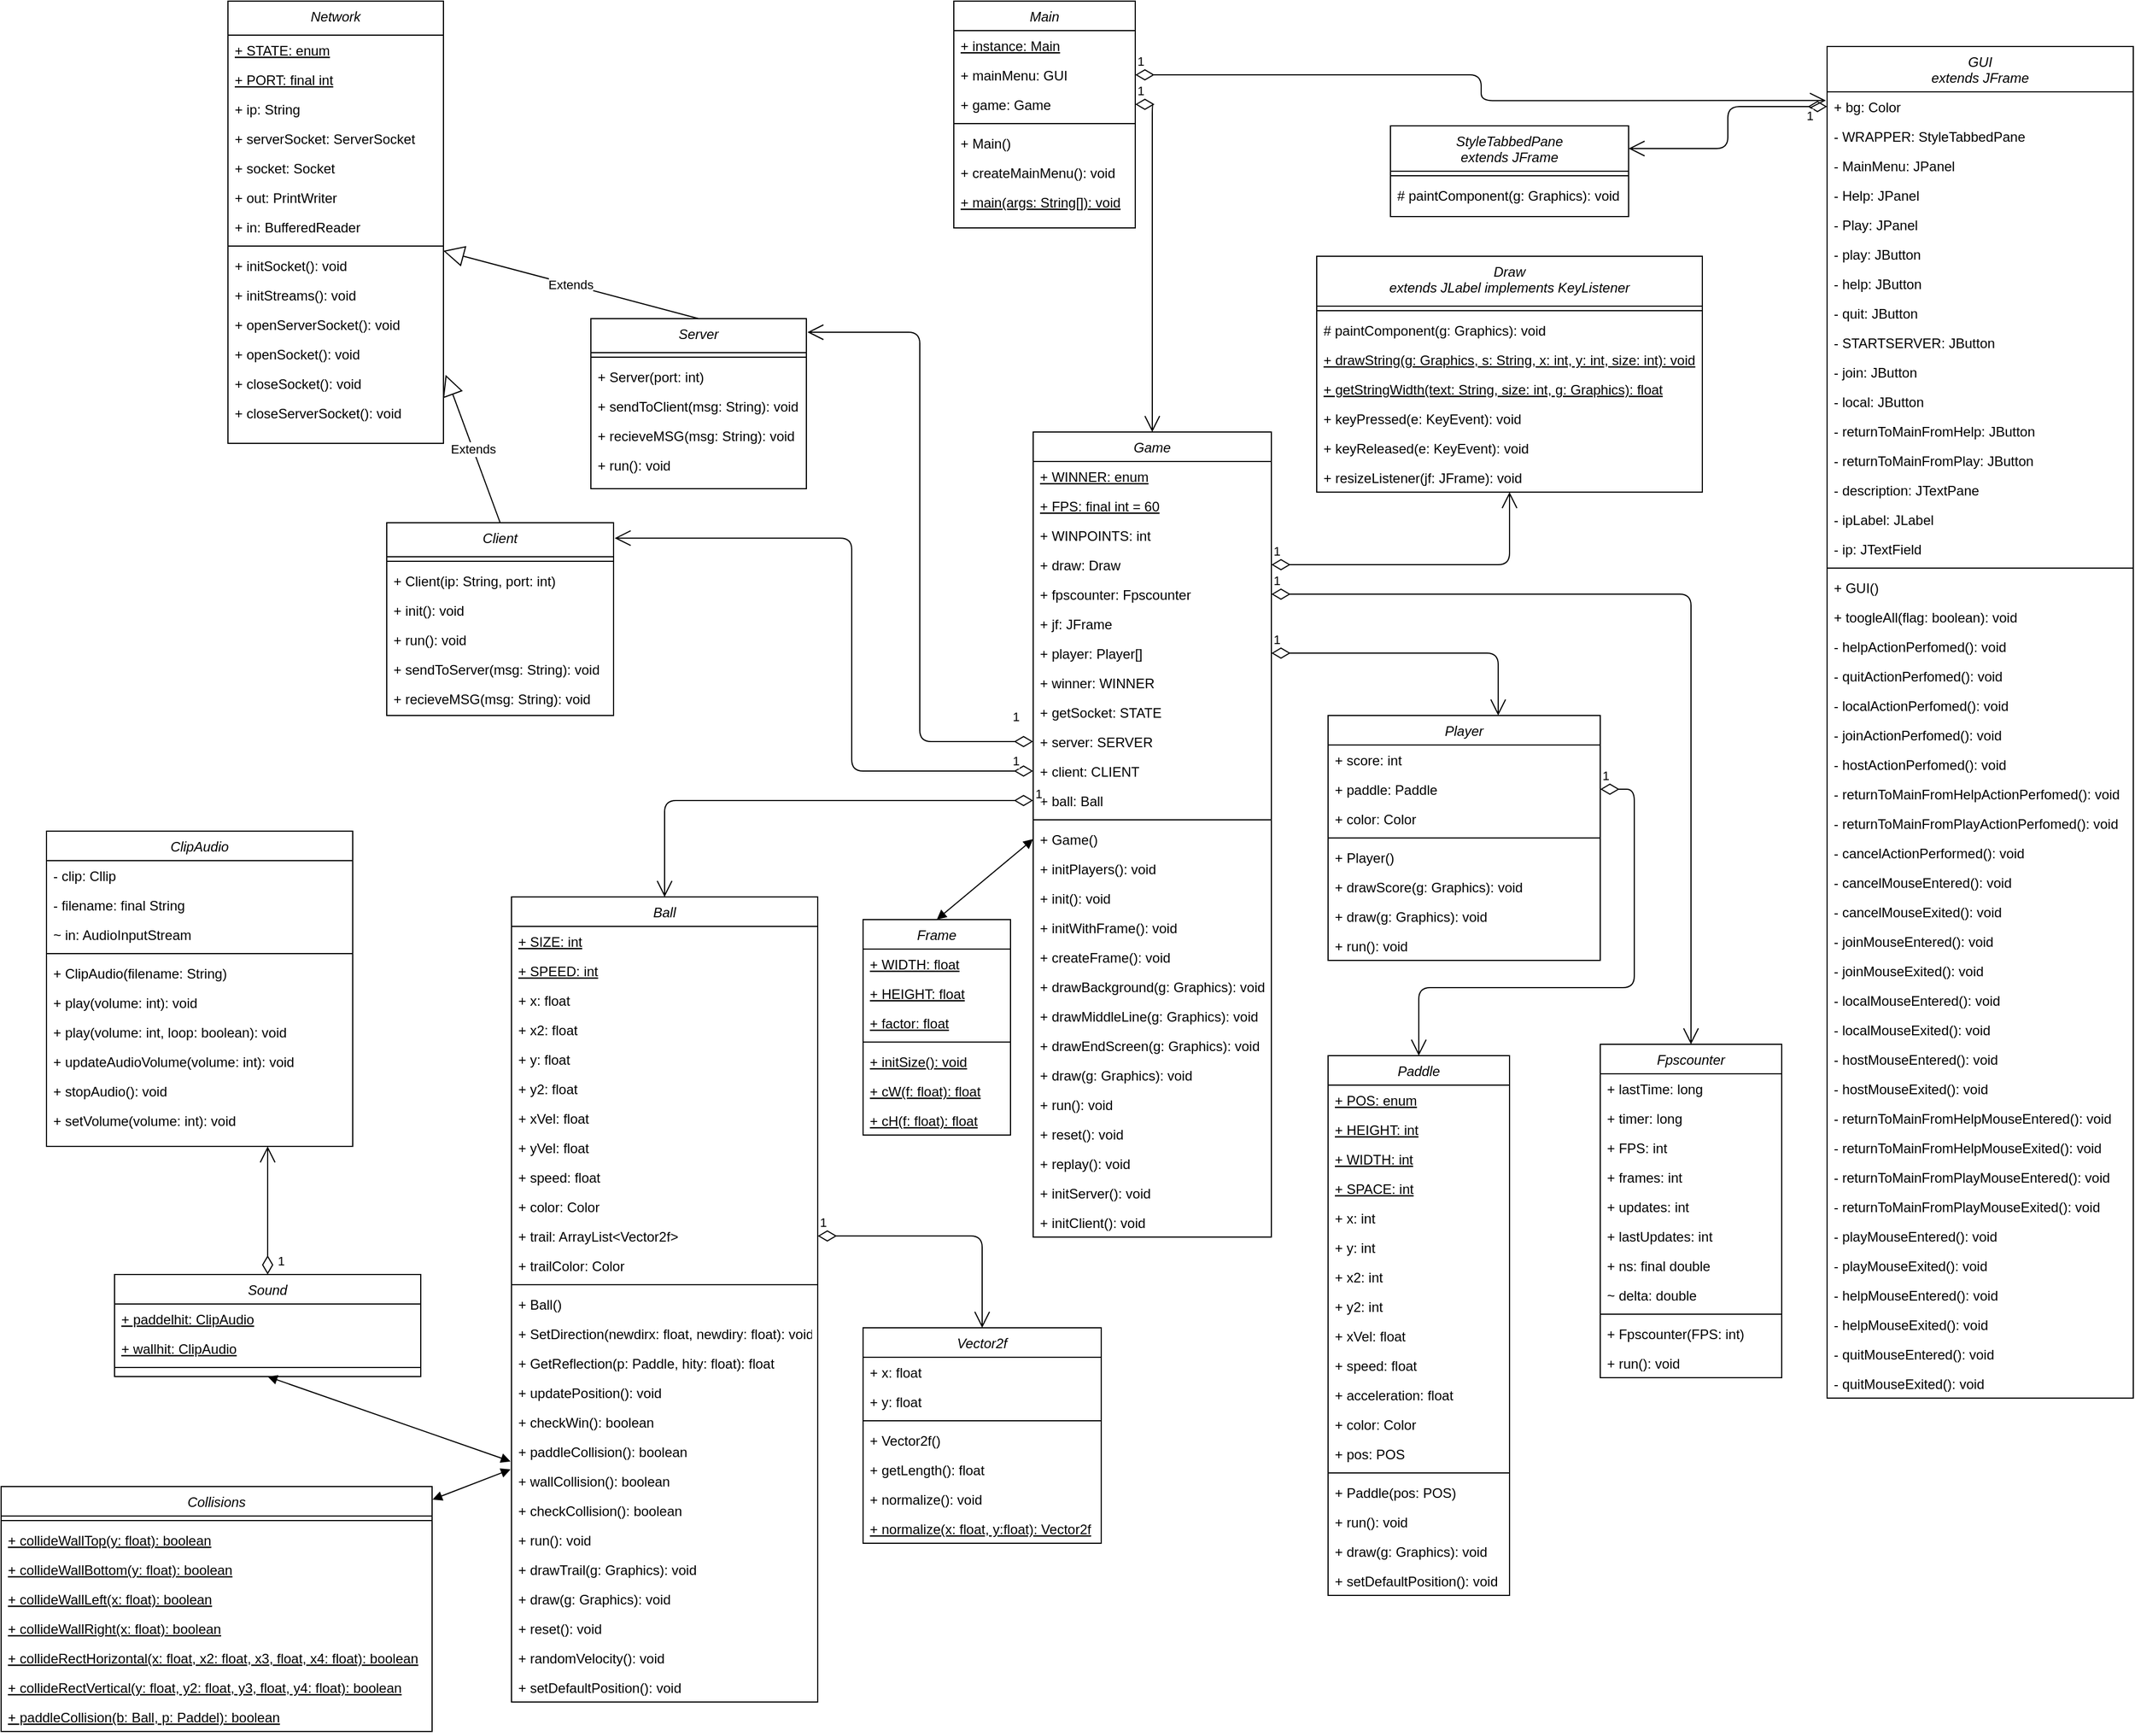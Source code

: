 <mxfile version="15.6.2" type="device"><diagram id="C5RBs43oDa-KdzZeNtuy" name="Page-1"><mxGraphModel dx="4724" dy="2000" grid="1" gridSize="10" guides="1" tooltips="1" connect="1" arrows="1" fold="1" page="1" pageScale="1" pageWidth="1169" pageHeight="1654" math="0" shadow="0"><root><mxCell id="WIyWlLk6GJQsqaUBKTNV-0"/><mxCell id="WIyWlLk6GJQsqaUBKTNV-1" parent="WIyWlLk6GJQsqaUBKTNV-0"/><mxCell id="R8JHYOwrc8Ng_HLkrIhE-0" value="Main" style="swimlane;fontStyle=2;align=center;verticalAlign=top;childLayout=stackLayout;horizontal=1;startSize=26;horizontalStack=0;resizeParent=1;resizeLast=0;collapsible=1;marginBottom=0;rounded=0;shadow=0;strokeWidth=1;" parent="WIyWlLk6GJQsqaUBKTNV-1" vertex="1"><mxGeometry x="-250" y="60" width="160" height="200" as="geometry"><mxRectangle x="230" y="140" width="160" height="26" as="alternateBounds"/></mxGeometry></mxCell><mxCell id="IvGCzcELAqN2mtzR85CE-50" value="+ instance: Main" style="text;align=left;verticalAlign=top;spacingLeft=4;spacingRight=4;overflow=hidden;rotatable=0;points=[[0,0.5],[1,0.5]];portConstraint=eastwest;fontStyle=4" parent="R8JHYOwrc8Ng_HLkrIhE-0" vertex="1"><mxGeometry y="26" width="160" height="26" as="geometry"/></mxCell><mxCell id="R8JHYOwrc8Ng_HLkrIhE-1" value="+ mainMenu: GUI" style="text;align=left;verticalAlign=top;spacingLeft=4;spacingRight=4;overflow=hidden;rotatable=0;points=[[0,0.5],[1,0.5]];portConstraint=eastwest;" parent="R8JHYOwrc8Ng_HLkrIhE-0" vertex="1"><mxGeometry y="52" width="160" height="26" as="geometry"/></mxCell><mxCell id="IvGCzcELAqN2mtzR85CE-46" value="+ game: Game" style="text;align=left;verticalAlign=top;spacingLeft=4;spacingRight=4;overflow=hidden;rotatable=0;points=[[0,0.5],[1,0.5]];portConstraint=eastwest;" parent="R8JHYOwrc8Ng_HLkrIhE-0" vertex="1"><mxGeometry y="78" width="160" height="26" as="geometry"/></mxCell><mxCell id="R8JHYOwrc8Ng_HLkrIhE-4" value="" style="line;html=1;strokeWidth=1;align=left;verticalAlign=middle;spacingTop=-1;spacingLeft=3;spacingRight=3;rotatable=0;labelPosition=right;points=[];portConstraint=eastwest;" parent="R8JHYOwrc8Ng_HLkrIhE-0" vertex="1"><mxGeometry y="104" width="160" height="8" as="geometry"/></mxCell><mxCell id="R8JHYOwrc8Ng_HLkrIhE-5" value="+ Main()" style="text;align=left;verticalAlign=top;spacingLeft=4;spacingRight=4;overflow=hidden;rotatable=0;points=[[0,0.5],[1,0.5]];portConstraint=eastwest;" parent="R8JHYOwrc8Ng_HLkrIhE-0" vertex="1"><mxGeometry y="112" width="160" height="26" as="geometry"/></mxCell><mxCell id="IvGCzcELAqN2mtzR85CE-48" value="+ createMainMenu(): void" style="text;align=left;verticalAlign=top;spacingLeft=4;spacingRight=4;overflow=hidden;rotatable=0;points=[[0,0.5],[1,0.5]];portConstraint=eastwest;" parent="R8JHYOwrc8Ng_HLkrIhE-0" vertex="1"><mxGeometry y="138" width="160" height="26" as="geometry"/></mxCell><mxCell id="IvGCzcELAqN2mtzR85CE-49" value="+ main(args: String[]): void" style="text;align=left;verticalAlign=top;spacingLeft=4;spacingRight=4;overflow=hidden;rotatable=0;points=[[0,0.5],[1,0.5]];portConstraint=eastwest;fontStyle=4" parent="R8JHYOwrc8Ng_HLkrIhE-0" vertex="1"><mxGeometry y="164" width="160" height="26" as="geometry"/></mxCell><mxCell id="IvGCzcELAqN2mtzR85CE-0" value="GUI&#10;extends JFrame" style="swimlane;fontStyle=2;align=center;verticalAlign=top;childLayout=stackLayout;horizontal=1;startSize=40;horizontalStack=0;resizeParent=1;resizeLast=0;collapsible=1;marginBottom=0;rounded=0;shadow=0;strokeWidth=1;" parent="WIyWlLk6GJQsqaUBKTNV-1" vertex="1"><mxGeometry x="520" y="100" width="270" height="1192" as="geometry"><mxRectangle x="230" y="140" width="160" height="26" as="alternateBounds"/></mxGeometry></mxCell><mxCell id="koSPixvhrLW77_Z2thxh-20" value="+ bg: Color" style="text;align=left;verticalAlign=top;spacingLeft=4;spacingRight=4;overflow=hidden;rotatable=0;points=[[0,0.5],[1,0.5]];portConstraint=eastwest;" parent="IvGCzcELAqN2mtzR85CE-0" vertex="1"><mxGeometry y="40" width="270" height="26" as="geometry"/></mxCell><mxCell id="LBszrN-wj0w5L7etnQJr-0" value="- WRAPPER: StyleTabbedPane" style="text;align=left;verticalAlign=top;spacingLeft=4;spacingRight=4;overflow=hidden;rotatable=0;points=[[0,0.5],[1,0.5]];portConstraint=eastwest;" vertex="1" parent="IvGCzcELAqN2mtzR85CE-0"><mxGeometry y="66" width="270" height="26" as="geometry"/></mxCell><mxCell id="koSPixvhrLW77_Z2thxh-21" value="- MainMenu: JPanel" style="text;align=left;verticalAlign=top;spacingLeft=4;spacingRight=4;overflow=hidden;rotatable=0;points=[[0,0.5],[1,0.5]];portConstraint=eastwest;" parent="IvGCzcELAqN2mtzR85CE-0" vertex="1"><mxGeometry y="92" width="270" height="26" as="geometry"/></mxCell><mxCell id="koSPixvhrLW77_Z2thxh-22" value="- Help: JPanel" style="text;align=left;verticalAlign=top;spacingLeft=4;spacingRight=4;overflow=hidden;rotatable=0;points=[[0,0.5],[1,0.5]];portConstraint=eastwest;" parent="IvGCzcELAqN2mtzR85CE-0" vertex="1"><mxGeometry y="118" width="270" height="26" as="geometry"/></mxCell><mxCell id="koSPixvhrLW77_Z2thxh-23" value="- Play: JPanel" style="text;align=left;verticalAlign=top;spacingLeft=4;spacingRight=4;overflow=hidden;rotatable=0;points=[[0,0.5],[1,0.5]];portConstraint=eastwest;" parent="IvGCzcELAqN2mtzR85CE-0" vertex="1"><mxGeometry y="144" width="270" height="26" as="geometry"/></mxCell><mxCell id="koSPixvhrLW77_Z2thxh-24" value="- play: JButton" style="text;align=left;verticalAlign=top;spacingLeft=4;spacingRight=4;overflow=hidden;rotatable=0;points=[[0,0.5],[1,0.5]];portConstraint=eastwest;" parent="IvGCzcELAqN2mtzR85CE-0" vertex="1"><mxGeometry y="170" width="270" height="26" as="geometry"/></mxCell><mxCell id="koSPixvhrLW77_Z2thxh-25" value="- help: JButton" style="text;align=left;verticalAlign=top;spacingLeft=4;spacingRight=4;overflow=hidden;rotatable=0;points=[[0,0.5],[1,0.5]];portConstraint=eastwest;" parent="IvGCzcELAqN2mtzR85CE-0" vertex="1"><mxGeometry y="196" width="270" height="26" as="geometry"/></mxCell><mxCell id="koSPixvhrLW77_Z2thxh-26" value="- quit: JButton" style="text;align=left;verticalAlign=top;spacingLeft=4;spacingRight=4;overflow=hidden;rotatable=0;points=[[0,0.5],[1,0.5]];portConstraint=eastwest;" parent="IvGCzcELAqN2mtzR85CE-0" vertex="1"><mxGeometry y="222" width="270" height="26" as="geometry"/></mxCell><mxCell id="koSPixvhrLW77_Z2thxh-27" value="- STARTSERVER: JButton" style="text;align=left;verticalAlign=top;spacingLeft=4;spacingRight=4;overflow=hidden;rotatable=0;points=[[0,0.5],[1,0.5]];portConstraint=eastwest;" parent="IvGCzcELAqN2mtzR85CE-0" vertex="1"><mxGeometry y="248" width="270" height="26" as="geometry"/></mxCell><mxCell id="koSPixvhrLW77_Z2thxh-32" value="- join: JButton" style="text;align=left;verticalAlign=top;spacingLeft=4;spacingRight=4;overflow=hidden;rotatable=0;points=[[0,0.5],[1,0.5]];portConstraint=eastwest;" parent="IvGCzcELAqN2mtzR85CE-0" vertex="1"><mxGeometry y="274" width="270" height="26" as="geometry"/></mxCell><mxCell id="koSPixvhrLW77_Z2thxh-29" value="- local: JButton" style="text;align=left;verticalAlign=top;spacingLeft=4;spacingRight=4;overflow=hidden;rotatable=0;points=[[0,0.5],[1,0.5]];portConstraint=eastwest;" parent="IvGCzcELAqN2mtzR85CE-0" vertex="1"><mxGeometry y="300" width="270" height="26" as="geometry"/></mxCell><mxCell id="koSPixvhrLW77_Z2thxh-30" value="- returnToMainFromHelp: JButton" style="text;align=left;verticalAlign=top;spacingLeft=4;spacingRight=4;overflow=hidden;rotatable=0;points=[[0,0.5],[1,0.5]];portConstraint=eastwest;" parent="IvGCzcELAqN2mtzR85CE-0" vertex="1"><mxGeometry y="326" width="270" height="26" as="geometry"/></mxCell><mxCell id="koSPixvhrLW77_Z2thxh-31" value="- returnToMainFromPlay: JButton" style="text;align=left;verticalAlign=top;spacingLeft=4;spacingRight=4;overflow=hidden;rotatable=0;points=[[0,0.5],[1,0.5]];portConstraint=eastwest;" parent="IvGCzcELAqN2mtzR85CE-0" vertex="1"><mxGeometry y="352" width="270" height="26" as="geometry"/></mxCell><mxCell id="koSPixvhrLW77_Z2thxh-33" value="- description: JTextPane" style="text;align=left;verticalAlign=top;spacingLeft=4;spacingRight=4;overflow=hidden;rotatable=0;points=[[0,0.5],[1,0.5]];portConstraint=eastwest;" parent="IvGCzcELAqN2mtzR85CE-0" vertex="1"><mxGeometry y="378" width="270" height="26" as="geometry"/></mxCell><mxCell id="koSPixvhrLW77_Z2thxh-34" value="- ipLabel: JLabel" style="text;align=left;verticalAlign=top;spacingLeft=4;spacingRight=4;overflow=hidden;rotatable=0;points=[[0,0.5],[1,0.5]];portConstraint=eastwest;" parent="IvGCzcELAqN2mtzR85CE-0" vertex="1"><mxGeometry y="404" width="270" height="26" as="geometry"/></mxCell><mxCell id="8kSR8ivm7wbYPvaH970g-3" value="- ip: JTextField" style="text;align=left;verticalAlign=top;spacingLeft=4;spacingRight=4;overflow=hidden;rotatable=0;points=[[0,0.5],[1,0.5]];portConstraint=eastwest;" parent="IvGCzcELAqN2mtzR85CE-0" vertex="1"><mxGeometry y="430" width="270" height="26" as="geometry"/></mxCell><mxCell id="koSPixvhrLW77_Z2thxh-19" value="" style="line;html=1;strokeWidth=1;align=left;verticalAlign=middle;spacingTop=-1;spacingLeft=3;spacingRight=3;rotatable=0;labelPosition=right;points=[];portConstraint=eastwest;" parent="IvGCzcELAqN2mtzR85CE-0" vertex="1"><mxGeometry y="456" width="270" height="8" as="geometry"/></mxCell><mxCell id="IvGCzcELAqN2mtzR85CE-51" value="+ GUI()" style="text;align=left;verticalAlign=top;spacingLeft=4;spacingRight=4;overflow=hidden;rotatable=0;points=[[0,0.5],[1,0.5]];portConstraint=eastwest;" parent="IvGCzcELAqN2mtzR85CE-0" vertex="1"><mxGeometry y="464" width="270" height="26" as="geometry"/></mxCell><mxCell id="IvGCzcELAqN2mtzR85CE-52" value="+ toogleAll(flag: boolean): void" style="text;align=left;verticalAlign=top;spacingLeft=4;spacingRight=4;overflow=hidden;rotatable=0;points=[[0,0.5],[1,0.5]];portConstraint=eastwest;" parent="IvGCzcELAqN2mtzR85CE-0" vertex="1"><mxGeometry y="490" width="270" height="26" as="geometry"/></mxCell><mxCell id="koSPixvhrLW77_Z2thxh-0" value="- helpActionPerfomed(): void" style="text;align=left;verticalAlign=top;spacingLeft=4;spacingRight=4;overflow=hidden;rotatable=0;points=[[0,0.5],[1,0.5]];portConstraint=eastwest;" parent="IvGCzcELAqN2mtzR85CE-0" vertex="1"><mxGeometry y="516" width="270" height="26" as="geometry"/></mxCell><mxCell id="koSPixvhrLW77_Z2thxh-1" value="- quitActionPerfomed(): void" style="text;align=left;verticalAlign=top;spacingLeft=4;spacingRight=4;overflow=hidden;rotatable=0;points=[[0,0.5],[1,0.5]];portConstraint=eastwest;" parent="IvGCzcELAqN2mtzR85CE-0" vertex="1"><mxGeometry y="542" width="270" height="26" as="geometry"/></mxCell><mxCell id="koSPixvhrLW77_Z2thxh-2" value="- localActionPerfomed(): void" style="text;align=left;verticalAlign=top;spacingLeft=4;spacingRight=4;overflow=hidden;rotatable=0;points=[[0,0.5],[1,0.5]];portConstraint=eastwest;" parent="IvGCzcELAqN2mtzR85CE-0" vertex="1"><mxGeometry y="568" width="270" height="26" as="geometry"/></mxCell><mxCell id="koSPixvhrLW77_Z2thxh-3" value="- joinActionPerfomed(): void" style="text;align=left;verticalAlign=top;spacingLeft=4;spacingRight=4;overflow=hidden;rotatable=0;points=[[0,0.5],[1,0.5]];portConstraint=eastwest;" parent="IvGCzcELAqN2mtzR85CE-0" vertex="1"><mxGeometry y="594" width="270" height="26" as="geometry"/></mxCell><mxCell id="koSPixvhrLW77_Z2thxh-4" value="- hostActionPerfomed(): void" style="text;align=left;verticalAlign=top;spacingLeft=4;spacingRight=4;overflow=hidden;rotatable=0;points=[[0,0.5],[1,0.5]];portConstraint=eastwest;" parent="IvGCzcELAqN2mtzR85CE-0" vertex="1"><mxGeometry y="620" width="270" height="26" as="geometry"/></mxCell><mxCell id="koSPixvhrLW77_Z2thxh-5" value="- returnToMainFromHelpActionPerfomed(): void" style="text;align=left;verticalAlign=top;spacingLeft=4;spacingRight=4;overflow=hidden;rotatable=0;points=[[0,0.5],[1,0.5]];portConstraint=eastwest;" parent="IvGCzcELAqN2mtzR85CE-0" vertex="1"><mxGeometry y="646" width="270" height="26" as="geometry"/></mxCell><mxCell id="koSPixvhrLW77_Z2thxh-6" value="- returnToMainFromPlayActionPerfomed(): void" style="text;align=left;verticalAlign=top;spacingLeft=4;spacingRight=4;overflow=hidden;rotatable=0;points=[[0,0.5],[1,0.5]];portConstraint=eastwest;" parent="IvGCzcELAqN2mtzR85CE-0" vertex="1"><mxGeometry y="672" width="270" height="26" as="geometry"/></mxCell><mxCell id="8kSR8ivm7wbYPvaH970g-2" value="- cancelActionPerformed(): void" style="text;align=left;verticalAlign=top;spacingLeft=4;spacingRight=4;overflow=hidden;rotatable=0;points=[[0,0.5],[1,0.5]];portConstraint=eastwest;" parent="IvGCzcELAqN2mtzR85CE-0" vertex="1"><mxGeometry y="698" width="270" height="26" as="geometry"/></mxCell><mxCell id="LBszrN-wj0w5L7etnQJr-1" value="- cancelMouseEntered(): void" style="text;align=left;verticalAlign=top;spacingLeft=4;spacingRight=4;overflow=hidden;rotatable=0;points=[[0,0.5],[1,0.5]];portConstraint=eastwest;" vertex="1" parent="IvGCzcELAqN2mtzR85CE-0"><mxGeometry y="724" width="270" height="26" as="geometry"/></mxCell><mxCell id="LBszrN-wj0w5L7etnQJr-2" value="- cancelMouseExited(): void" style="text;align=left;verticalAlign=top;spacingLeft=4;spacingRight=4;overflow=hidden;rotatable=0;points=[[0,0.5],[1,0.5]];portConstraint=eastwest;" vertex="1" parent="IvGCzcELAqN2mtzR85CE-0"><mxGeometry y="750" width="270" height="26" as="geometry"/></mxCell><mxCell id="LBszrN-wj0w5L7etnQJr-3" value="- joinMouseEntered(): void" style="text;align=left;verticalAlign=top;spacingLeft=4;spacingRight=4;overflow=hidden;rotatable=0;points=[[0,0.5],[1,0.5]];portConstraint=eastwest;" vertex="1" parent="IvGCzcELAqN2mtzR85CE-0"><mxGeometry y="776" width="270" height="26" as="geometry"/></mxCell><mxCell id="LBszrN-wj0w5L7etnQJr-4" value="- joinMouseExited(): void" style="text;align=left;verticalAlign=top;spacingLeft=4;spacingRight=4;overflow=hidden;rotatable=0;points=[[0,0.5],[1,0.5]];portConstraint=eastwest;" vertex="1" parent="IvGCzcELAqN2mtzR85CE-0"><mxGeometry y="802" width="270" height="26" as="geometry"/></mxCell><mxCell id="LBszrN-wj0w5L7etnQJr-5" value="- localMouseEntered(): void" style="text;align=left;verticalAlign=top;spacingLeft=4;spacingRight=4;overflow=hidden;rotatable=0;points=[[0,0.5],[1,0.5]];portConstraint=eastwest;" vertex="1" parent="IvGCzcELAqN2mtzR85CE-0"><mxGeometry y="828" width="270" height="26" as="geometry"/></mxCell><mxCell id="LBszrN-wj0w5L7etnQJr-6" value="- localMouseExited(): void" style="text;align=left;verticalAlign=top;spacingLeft=4;spacingRight=4;overflow=hidden;rotatable=0;points=[[0,0.5],[1,0.5]];portConstraint=eastwest;" vertex="1" parent="IvGCzcELAqN2mtzR85CE-0"><mxGeometry y="854" width="270" height="26" as="geometry"/></mxCell><mxCell id="LBszrN-wj0w5L7etnQJr-7" value="- hostMouseEntered(): void" style="text;align=left;verticalAlign=top;spacingLeft=4;spacingRight=4;overflow=hidden;rotatable=0;points=[[0,0.5],[1,0.5]];portConstraint=eastwest;" vertex="1" parent="IvGCzcELAqN2mtzR85CE-0"><mxGeometry y="880" width="270" height="26" as="geometry"/></mxCell><mxCell id="LBszrN-wj0w5L7etnQJr-8" value="- hostMouseExited(): void" style="text;align=left;verticalAlign=top;spacingLeft=4;spacingRight=4;overflow=hidden;rotatable=0;points=[[0,0.5],[1,0.5]];portConstraint=eastwest;" vertex="1" parent="IvGCzcELAqN2mtzR85CE-0"><mxGeometry y="906" width="270" height="26" as="geometry"/></mxCell><mxCell id="LBszrN-wj0w5L7etnQJr-9" value="- returnToMainFromHelpMouseEntered(): void" style="text;align=left;verticalAlign=top;spacingLeft=4;spacingRight=4;overflow=hidden;rotatable=0;points=[[0,0.5],[1,0.5]];portConstraint=eastwest;" vertex="1" parent="IvGCzcELAqN2mtzR85CE-0"><mxGeometry y="932" width="270" height="26" as="geometry"/></mxCell><mxCell id="LBszrN-wj0w5L7etnQJr-10" value="- returnToMainFromHelpMouseExited(): void" style="text;align=left;verticalAlign=top;spacingLeft=4;spacingRight=4;overflow=hidden;rotatable=0;points=[[0,0.5],[1,0.5]];portConstraint=eastwest;" vertex="1" parent="IvGCzcELAqN2mtzR85CE-0"><mxGeometry y="958" width="270" height="26" as="geometry"/></mxCell><mxCell id="LBszrN-wj0w5L7etnQJr-11" value="- returnToMainFromPlayMouseEntered(): void" style="text;align=left;verticalAlign=top;spacingLeft=4;spacingRight=4;overflow=hidden;rotatable=0;points=[[0,0.5],[1,0.5]];portConstraint=eastwest;" vertex="1" parent="IvGCzcELAqN2mtzR85CE-0"><mxGeometry y="984" width="270" height="26" as="geometry"/></mxCell><mxCell id="LBszrN-wj0w5L7etnQJr-12" value="- returnToMainFromPlayMouseExited(): void" style="text;align=left;verticalAlign=top;spacingLeft=4;spacingRight=4;overflow=hidden;rotatable=0;points=[[0,0.5],[1,0.5]];portConstraint=eastwest;" vertex="1" parent="IvGCzcELAqN2mtzR85CE-0"><mxGeometry y="1010" width="270" height="26" as="geometry"/></mxCell><mxCell id="LBszrN-wj0w5L7etnQJr-13" value="- playMouseEntered(): void" style="text;align=left;verticalAlign=top;spacingLeft=4;spacingRight=4;overflow=hidden;rotatable=0;points=[[0,0.5],[1,0.5]];portConstraint=eastwest;" vertex="1" parent="IvGCzcELAqN2mtzR85CE-0"><mxGeometry y="1036" width="270" height="26" as="geometry"/></mxCell><mxCell id="LBszrN-wj0w5L7etnQJr-14" value="- playMouseExited(): void" style="text;align=left;verticalAlign=top;spacingLeft=4;spacingRight=4;overflow=hidden;rotatable=0;points=[[0,0.5],[1,0.5]];portConstraint=eastwest;" vertex="1" parent="IvGCzcELAqN2mtzR85CE-0"><mxGeometry y="1062" width="270" height="26" as="geometry"/></mxCell><mxCell id="LBszrN-wj0w5L7etnQJr-16" value="- helpMouseEntered(): void" style="text;align=left;verticalAlign=top;spacingLeft=4;spacingRight=4;overflow=hidden;rotatable=0;points=[[0,0.5],[1,0.5]];portConstraint=eastwest;" vertex="1" parent="IvGCzcELAqN2mtzR85CE-0"><mxGeometry y="1088" width="270" height="26" as="geometry"/></mxCell><mxCell id="LBszrN-wj0w5L7etnQJr-15" value="- helpMouseExited(): void" style="text;align=left;verticalAlign=top;spacingLeft=4;spacingRight=4;overflow=hidden;rotatable=0;points=[[0,0.5],[1,0.5]];portConstraint=eastwest;" vertex="1" parent="IvGCzcELAqN2mtzR85CE-0"><mxGeometry y="1114" width="270" height="26" as="geometry"/></mxCell><mxCell id="LBszrN-wj0w5L7etnQJr-17" value="- quitMouseEntered(): void" style="text;align=left;verticalAlign=top;spacingLeft=4;spacingRight=4;overflow=hidden;rotatable=0;points=[[0,0.5],[1,0.5]];portConstraint=eastwest;" vertex="1" parent="IvGCzcELAqN2mtzR85CE-0"><mxGeometry y="1140" width="270" height="26" as="geometry"/></mxCell><mxCell id="LBszrN-wj0w5L7etnQJr-18" value="- quitMouseExited(): void" style="text;align=left;verticalAlign=top;spacingLeft=4;spacingRight=4;overflow=hidden;rotatable=0;points=[[0,0.5],[1,0.5]];portConstraint=eastwest;" vertex="1" parent="IvGCzcELAqN2mtzR85CE-0"><mxGeometry y="1166" width="270" height="26" as="geometry"/></mxCell><mxCell id="IvGCzcELAqN2mtzR85CE-6" value="Game" style="swimlane;fontStyle=2;align=center;verticalAlign=top;childLayout=stackLayout;horizontal=1;startSize=26;horizontalStack=0;resizeParent=1;resizeLast=0;collapsible=1;marginBottom=0;rounded=0;shadow=0;strokeWidth=1;" parent="WIyWlLk6GJQsqaUBKTNV-1" vertex="1"><mxGeometry x="-180" y="440" width="210" height="710" as="geometry"><mxRectangle x="230" y="140" width="160" height="26" as="alternateBounds"/></mxGeometry></mxCell><mxCell id="XjbwtyJjFkIrU08rm3QF-12" value="+ WINNER: enum" style="text;align=left;verticalAlign=top;spacingLeft=4;spacingRight=4;overflow=hidden;rotatable=0;points=[[0,0.5],[1,0.5]];portConstraint=eastwest;fontStyle=4" parent="IvGCzcELAqN2mtzR85CE-6" vertex="1"><mxGeometry y="26" width="210" height="26" as="geometry"/></mxCell><mxCell id="IvGCzcELAqN2mtzR85CE-75" value="+ FPS: final int = 60" style="text;align=left;verticalAlign=top;spacingLeft=4;spacingRight=4;overflow=hidden;rotatable=0;points=[[0,0.5],[1,0.5]];portConstraint=eastwest;fontStyle=4" parent="IvGCzcELAqN2mtzR85CE-6" vertex="1"><mxGeometry y="52" width="210" height="26" as="geometry"/></mxCell><mxCell id="XjbwtyJjFkIrU08rm3QF-13" value="+ WINPOINTS: int" style="text;align=left;verticalAlign=top;spacingLeft=4;spacingRight=4;overflow=hidden;rotatable=0;points=[[0,0.5],[1,0.5]];portConstraint=eastwest;" parent="IvGCzcELAqN2mtzR85CE-6" vertex="1"><mxGeometry y="78" width="210" height="26" as="geometry"/></mxCell><mxCell id="IvGCzcELAqN2mtzR85CE-76" value="+ draw: Draw" style="text;align=left;verticalAlign=top;spacingLeft=4;spacingRight=4;overflow=hidden;rotatable=0;points=[[0,0.5],[1,0.5]];portConstraint=eastwest;" parent="IvGCzcELAqN2mtzR85CE-6" vertex="1"><mxGeometry y="104" width="210" height="26" as="geometry"/></mxCell><mxCell id="IvGCzcELAqN2mtzR85CE-82" value="+ fpscounter: Fpscounter" style="text;align=left;verticalAlign=top;spacingLeft=4;spacingRight=4;overflow=hidden;rotatable=0;points=[[0,0.5],[1,0.5]];portConstraint=eastwest;" parent="IvGCzcELAqN2mtzR85CE-6" vertex="1"><mxGeometry y="130" width="210" height="26" as="geometry"/></mxCell><mxCell id="IvGCzcELAqN2mtzR85CE-77" value="+ jf: JFrame" style="text;align=left;verticalAlign=top;spacingLeft=4;spacingRight=4;overflow=hidden;rotatable=0;points=[[0,0.5],[1,0.5]];portConstraint=eastwest;" parent="IvGCzcELAqN2mtzR85CE-6" vertex="1"><mxGeometry y="156" width="210" height="26" as="geometry"/></mxCell><mxCell id="XjbwtyJjFkIrU08rm3QF-17" value="+ player: Player[]" style="text;align=left;verticalAlign=top;spacingLeft=4;spacingRight=4;overflow=hidden;rotatable=0;points=[[0,0.5],[1,0.5]];portConstraint=eastwest;" parent="IvGCzcELAqN2mtzR85CE-6" vertex="1"><mxGeometry y="182" width="210" height="26" as="geometry"/></mxCell><mxCell id="XjbwtyJjFkIrU08rm3QF-18" value="+ winner: WINNER" style="text;align=left;verticalAlign=top;spacingLeft=4;spacingRight=4;overflow=hidden;rotatable=0;points=[[0,0.5],[1,0.5]];portConstraint=eastwest;" parent="IvGCzcELAqN2mtzR85CE-6" vertex="1"><mxGeometry y="208" width="210" height="26" as="geometry"/></mxCell><mxCell id="XjbwtyJjFkIrU08rm3QF-20" value="+ getSocket: STATE" style="text;align=left;verticalAlign=top;spacingLeft=4;spacingRight=4;overflow=hidden;rotatable=0;points=[[0,0.5],[1,0.5]];portConstraint=eastwest;" parent="IvGCzcELAqN2mtzR85CE-6" vertex="1"><mxGeometry y="234" width="210" height="26" as="geometry"/></mxCell><mxCell id="XjbwtyJjFkIrU08rm3QF-21" value="+ server: SERVER" style="text;align=left;verticalAlign=top;spacingLeft=4;spacingRight=4;overflow=hidden;rotatable=0;points=[[0,0.5],[1,0.5]];portConstraint=eastwest;" parent="IvGCzcELAqN2mtzR85CE-6" vertex="1"><mxGeometry y="260" width="210" height="26" as="geometry"/></mxCell><mxCell id="XjbwtyJjFkIrU08rm3QF-22" value="+ client: CLIENT" style="text;align=left;verticalAlign=top;spacingLeft=4;spacingRight=4;overflow=hidden;rotatable=0;points=[[0,0.5],[1,0.5]];portConstraint=eastwest;" parent="IvGCzcELAqN2mtzR85CE-6" vertex="1"><mxGeometry y="286" width="210" height="26" as="geometry"/></mxCell><mxCell id="XjbwtyJjFkIrU08rm3QF-16" value="+ ball: Ball" style="text;align=left;verticalAlign=top;spacingLeft=4;spacingRight=4;overflow=hidden;rotatable=0;points=[[0,0.5],[1,0.5]];portConstraint=eastwest;" parent="IvGCzcELAqN2mtzR85CE-6" vertex="1"><mxGeometry y="312" width="210" height="26" as="geometry"/></mxCell><mxCell id="IvGCzcELAqN2mtzR85CE-8" value="" style="line;html=1;strokeWidth=1;align=left;verticalAlign=middle;spacingTop=-1;spacingLeft=3;spacingRight=3;rotatable=0;labelPosition=right;points=[];portConstraint=eastwest;" parent="IvGCzcELAqN2mtzR85CE-6" vertex="1"><mxGeometry y="338" width="210" height="8" as="geometry"/></mxCell><mxCell id="IvGCzcELAqN2mtzR85CE-85" value="+ Game()" style="text;align=left;verticalAlign=top;spacingLeft=4;spacingRight=4;overflow=hidden;rotatable=0;points=[[0,0.5],[1,0.5]];portConstraint=eastwest;" parent="IvGCzcELAqN2mtzR85CE-6" vertex="1"><mxGeometry y="346" width="210" height="26" as="geometry"/></mxCell><mxCell id="XjbwtyJjFkIrU08rm3QF-19" value="+ initPlayers(): void" style="text;align=left;verticalAlign=top;spacingLeft=4;spacingRight=4;overflow=hidden;rotatable=0;points=[[0,0.5],[1,0.5]];portConstraint=eastwest;" parent="IvGCzcELAqN2mtzR85CE-6" vertex="1"><mxGeometry y="372" width="210" height="26" as="geometry"/></mxCell><mxCell id="XjbwtyJjFkIrU08rm3QF-23" value="+ init(): void" style="text;align=left;verticalAlign=top;spacingLeft=4;spacingRight=4;overflow=hidden;rotatable=0;points=[[0,0.5],[1,0.5]];portConstraint=eastwest;" parent="IvGCzcELAqN2mtzR85CE-6" vertex="1"><mxGeometry y="398" width="210" height="26" as="geometry"/></mxCell><mxCell id="XjbwtyJjFkIrU08rm3QF-24" value="+ initWithFrame(): void" style="text;align=left;verticalAlign=top;spacingLeft=4;spacingRight=4;overflow=hidden;rotatable=0;points=[[0,0.5],[1,0.5]];portConstraint=eastwest;" parent="IvGCzcELAqN2mtzR85CE-6" vertex="1"><mxGeometry y="424" width="210" height="26" as="geometry"/></mxCell><mxCell id="XjbwtyJjFkIrU08rm3QF-25" value="+ createFrame(): void" style="text;align=left;verticalAlign=top;spacingLeft=4;spacingRight=4;overflow=hidden;rotatable=0;points=[[0,0.5],[1,0.5]];portConstraint=eastwest;" parent="IvGCzcELAqN2mtzR85CE-6" vertex="1"><mxGeometry y="450" width="210" height="26" as="geometry"/></mxCell><mxCell id="IvGCzcELAqN2mtzR85CE-54" value="+ drawBackground(g: Graphics): void" style="text;align=left;verticalAlign=top;spacingLeft=4;spacingRight=4;overflow=hidden;rotatable=0;points=[[0,0.5],[1,0.5]];portConstraint=eastwest;" parent="IvGCzcELAqN2mtzR85CE-6" vertex="1"><mxGeometry y="476" width="210" height="26" as="geometry"/></mxCell><mxCell id="XjbwtyJjFkIrU08rm3QF-26" value="+ drawMiddleLine(g: Graphics): void" style="text;align=left;verticalAlign=top;spacingLeft=4;spacingRight=4;overflow=hidden;rotatable=0;points=[[0,0.5],[1,0.5]];portConstraint=eastwest;" parent="IvGCzcELAqN2mtzR85CE-6" vertex="1"><mxGeometry y="502" width="210" height="26" as="geometry"/></mxCell><mxCell id="XjbwtyJjFkIrU08rm3QF-27" value="+ drawEndScreen(g: Graphics): void" style="text;align=left;verticalAlign=top;spacingLeft=4;spacingRight=4;overflow=hidden;rotatable=0;points=[[0,0.5],[1,0.5]];portConstraint=eastwest;" parent="IvGCzcELAqN2mtzR85CE-6" vertex="1"><mxGeometry y="528" width="210" height="26" as="geometry"/></mxCell><mxCell id="XjbwtyJjFkIrU08rm3QF-28" value="+ draw(g: Graphics): void" style="text;align=left;verticalAlign=top;spacingLeft=4;spacingRight=4;overflow=hidden;rotatable=0;points=[[0,0.5],[1,0.5]];portConstraint=eastwest;" parent="IvGCzcELAqN2mtzR85CE-6" vertex="1"><mxGeometry y="554" width="210" height="26" as="geometry"/></mxCell><mxCell id="XjbwtyJjFkIrU08rm3QF-29" value="+ run(): void" style="text;align=left;verticalAlign=top;spacingLeft=4;spacingRight=4;overflow=hidden;rotatable=0;points=[[0,0.5],[1,0.5]];portConstraint=eastwest;" parent="IvGCzcELAqN2mtzR85CE-6" vertex="1"><mxGeometry y="580" width="210" height="26" as="geometry"/></mxCell><mxCell id="XjbwtyJjFkIrU08rm3QF-30" value="+ reset(): void" style="text;align=left;verticalAlign=top;spacingLeft=4;spacingRight=4;overflow=hidden;rotatable=0;points=[[0,0.5],[1,0.5]];portConstraint=eastwest;" parent="IvGCzcELAqN2mtzR85CE-6" vertex="1"><mxGeometry y="606" width="210" height="26" as="geometry"/></mxCell><mxCell id="XjbwtyJjFkIrU08rm3QF-31" value="+ replay(): void" style="text;align=left;verticalAlign=top;spacingLeft=4;spacingRight=4;overflow=hidden;rotatable=0;points=[[0,0.5],[1,0.5]];portConstraint=eastwest;" parent="IvGCzcELAqN2mtzR85CE-6" vertex="1"><mxGeometry y="632" width="210" height="26" as="geometry"/></mxCell><mxCell id="8kSR8ivm7wbYPvaH970g-0" value="+ initServer(): void" style="text;align=left;verticalAlign=top;spacingLeft=4;spacingRight=4;overflow=hidden;rotatable=0;points=[[0,0.5],[1,0.5]];portConstraint=eastwest;" parent="IvGCzcELAqN2mtzR85CE-6" vertex="1"><mxGeometry y="658" width="210" height="26" as="geometry"/></mxCell><mxCell id="8kSR8ivm7wbYPvaH970g-1" value="+ initClient(): void" style="text;align=left;verticalAlign=top;spacingLeft=4;spacingRight=4;overflow=hidden;rotatable=0;points=[[0,0.5],[1,0.5]];portConstraint=eastwest;" parent="IvGCzcELAqN2mtzR85CE-6" vertex="1"><mxGeometry y="684" width="210" height="26" as="geometry"/></mxCell><mxCell id="IvGCzcELAqN2mtzR85CE-14" value="Collisions" style="swimlane;fontStyle=2;align=center;verticalAlign=top;childLayout=stackLayout;horizontal=1;startSize=26;horizontalStack=0;resizeParent=1;resizeLast=0;collapsible=1;marginBottom=0;rounded=0;shadow=0;strokeWidth=1;" parent="WIyWlLk6GJQsqaUBKTNV-1" vertex="1"><mxGeometry x="-1090" y="1370" width="380" height="216" as="geometry"><mxRectangle x="230" y="140" width="160" height="26" as="alternateBounds"/></mxGeometry></mxCell><mxCell id="IvGCzcELAqN2mtzR85CE-16" value="" style="line;html=1;strokeWidth=1;align=left;verticalAlign=middle;spacingTop=-1;spacingLeft=3;spacingRight=3;rotatable=0;labelPosition=right;points=[];portConstraint=eastwest;" parent="IvGCzcELAqN2mtzR85CE-14" vertex="1"><mxGeometry y="26" width="380" height="8" as="geometry"/></mxCell><mxCell id="7tJrOLBdkpRsPQoMZ0FJ-16" value="+ collideWallTop(y: float): boolean" style="text;align=left;verticalAlign=top;spacingLeft=4;spacingRight=4;overflow=hidden;rotatable=0;points=[[0,0.5],[1,0.5]];portConstraint=eastwest;fontStyle=4" parent="IvGCzcELAqN2mtzR85CE-14" vertex="1"><mxGeometry y="34" width="380" height="26" as="geometry"/></mxCell><mxCell id="7tJrOLBdkpRsPQoMZ0FJ-17" value="+ collideWallBottom(y: float): boolean" style="text;align=left;verticalAlign=top;spacingLeft=4;spacingRight=4;overflow=hidden;rotatable=0;points=[[0,0.5],[1,0.5]];portConstraint=eastwest;fontStyle=4" parent="IvGCzcELAqN2mtzR85CE-14" vertex="1"><mxGeometry y="60" width="380" height="26" as="geometry"/></mxCell><mxCell id="7tJrOLBdkpRsPQoMZ0FJ-18" value="+ collideWallLeft(x: float): boolean" style="text;align=left;verticalAlign=top;spacingLeft=4;spacingRight=4;overflow=hidden;rotatable=0;points=[[0,0.5],[1,0.5]];portConstraint=eastwest;fontStyle=4" parent="IvGCzcELAqN2mtzR85CE-14" vertex="1"><mxGeometry y="86" width="380" height="26" as="geometry"/></mxCell><mxCell id="7tJrOLBdkpRsPQoMZ0FJ-19" value="+ collideWallRight(x: float): boolean" style="text;align=left;verticalAlign=top;spacingLeft=4;spacingRight=4;overflow=hidden;rotatable=0;points=[[0,0.5],[1,0.5]];portConstraint=eastwest;fontStyle=4" parent="IvGCzcELAqN2mtzR85CE-14" vertex="1"><mxGeometry y="112" width="380" height="26" as="geometry"/></mxCell><mxCell id="7tJrOLBdkpRsPQoMZ0FJ-20" value="+ collideRectHorizontal(x: float, x2: float, x3, float, x4: float): boolean" style="text;align=left;verticalAlign=top;spacingLeft=4;spacingRight=4;overflow=hidden;rotatable=0;points=[[0,0.5],[1,0.5]];portConstraint=eastwest;fontStyle=4" parent="IvGCzcELAqN2mtzR85CE-14" vertex="1"><mxGeometry y="138" width="380" height="26" as="geometry"/></mxCell><mxCell id="7tJrOLBdkpRsPQoMZ0FJ-21" value="+ collideRectVertical(y: float, y2: float, y3, float, y4: float): boolean" style="text;align=left;verticalAlign=top;spacingLeft=4;spacingRight=4;overflow=hidden;rotatable=0;points=[[0,0.5],[1,0.5]];portConstraint=eastwest;fontStyle=4" parent="IvGCzcELAqN2mtzR85CE-14" vertex="1"><mxGeometry y="164" width="380" height="26" as="geometry"/></mxCell><mxCell id="7tJrOLBdkpRsPQoMZ0FJ-22" value="+ paddleCollision(b: Ball, p: Paddel): boolean" style="text;align=left;verticalAlign=top;spacingLeft=4;spacingRight=4;overflow=hidden;rotatable=0;points=[[0,0.5],[1,0.5]];portConstraint=eastwest;fontStyle=4" parent="IvGCzcELAqN2mtzR85CE-14" vertex="1"><mxGeometry y="190" width="380" height="26" as="geometry"/></mxCell><mxCell id="IvGCzcELAqN2mtzR85CE-18" value="Draw&#10;extends JLabel implements KeyListener" style="swimlane;fontStyle=2;align=center;verticalAlign=top;childLayout=stackLayout;horizontal=1;startSize=44;horizontalStack=0;resizeParent=1;resizeLast=0;collapsible=1;marginBottom=0;rounded=0;shadow=0;strokeWidth=1;" parent="WIyWlLk6GJQsqaUBKTNV-1" vertex="1"><mxGeometry x="70" y="285" width="340" height="208" as="geometry"><mxRectangle x="230" y="140" width="160" height="26" as="alternateBounds"/></mxGeometry></mxCell><mxCell id="IvGCzcELAqN2mtzR85CE-20" value="" style="line;html=1;strokeWidth=1;align=left;verticalAlign=middle;spacingTop=-1;spacingLeft=3;spacingRight=3;rotatable=0;labelPosition=right;points=[];portConstraint=eastwest;" parent="IvGCzcELAqN2mtzR85CE-18" vertex="1"><mxGeometry y="44" width="340" height="8" as="geometry"/></mxCell><mxCell id="IvGCzcELAqN2mtzR85CE-55" value="# paintComponent(g: Graphics): void" style="text;align=left;verticalAlign=top;spacingLeft=4;spacingRight=4;overflow=hidden;rotatable=0;points=[[0,0.5],[1,0.5]];portConstraint=eastwest;" parent="IvGCzcELAqN2mtzR85CE-18" vertex="1"><mxGeometry y="52" width="340" height="26" as="geometry"/></mxCell><mxCell id="7tJrOLBdkpRsPQoMZ0FJ-0" value="+ drawString(g: Graphics, s: String, x: int, y: int, size: int): void" style="text;align=left;verticalAlign=top;spacingLeft=4;spacingRight=4;overflow=hidden;rotatable=0;points=[[0,0.5],[1,0.5]];portConstraint=eastwest;fontStyle=4" parent="IvGCzcELAqN2mtzR85CE-18" vertex="1"><mxGeometry y="78" width="340" height="26" as="geometry"/></mxCell><mxCell id="7tJrOLBdkpRsPQoMZ0FJ-2" value="+ getStringWidth(text: String, size: int, g: Graphics): float" style="text;align=left;verticalAlign=top;spacingLeft=4;spacingRight=4;overflow=hidden;rotatable=0;points=[[0,0.5],[1,0.5]];portConstraint=eastwest;fontStyle=4" parent="IvGCzcELAqN2mtzR85CE-18" vertex="1"><mxGeometry y="104" width="340" height="26" as="geometry"/></mxCell><mxCell id="7tJrOLBdkpRsPQoMZ0FJ-1" value="+ keyPressed(e: KeyEvent): void" style="text;align=left;verticalAlign=top;spacingLeft=4;spacingRight=4;overflow=hidden;rotatable=0;points=[[0,0.5],[1,0.5]];portConstraint=eastwest;" parent="IvGCzcELAqN2mtzR85CE-18" vertex="1"><mxGeometry y="130" width="340" height="26" as="geometry"/></mxCell><mxCell id="7tJrOLBdkpRsPQoMZ0FJ-3" value="+ keyReleased(e: KeyEvent): void" style="text;align=left;verticalAlign=top;spacingLeft=4;spacingRight=4;overflow=hidden;rotatable=0;points=[[0,0.5],[1,0.5]];portConstraint=eastwest;" parent="IvGCzcELAqN2mtzR85CE-18" vertex="1"><mxGeometry y="156" width="340" height="26" as="geometry"/></mxCell><mxCell id="7tJrOLBdkpRsPQoMZ0FJ-4" value="+ resizeListener(jf: JFrame): void" style="text;align=left;verticalAlign=top;spacingLeft=4;spacingRight=4;overflow=hidden;rotatable=0;points=[[0,0.5],[1,0.5]];portConstraint=eastwest;" parent="IvGCzcELAqN2mtzR85CE-18" vertex="1"><mxGeometry y="182" width="340" height="26" as="geometry"/></mxCell><mxCell id="IvGCzcELAqN2mtzR85CE-26" value="Fpscounter" style="swimlane;fontStyle=2;align=center;verticalAlign=top;childLayout=stackLayout;horizontal=1;startSize=26;horizontalStack=0;resizeParent=1;resizeLast=0;collapsible=1;marginBottom=0;rounded=0;shadow=0;strokeWidth=1;" parent="WIyWlLk6GJQsqaUBKTNV-1" vertex="1"><mxGeometry x="320" y="980" width="160" height="294" as="geometry"><mxRectangle x="230" y="140" width="160" height="26" as="alternateBounds"/></mxGeometry></mxCell><mxCell id="IvGCzcELAqN2mtzR85CE-66" value="+ lastTime: long" style="text;align=left;verticalAlign=top;spacingLeft=4;spacingRight=4;overflow=hidden;rotatable=0;points=[[0,0.5],[1,0.5]];portConstraint=eastwest;" parent="IvGCzcELAqN2mtzR85CE-26" vertex="1"><mxGeometry y="26" width="160" height="26" as="geometry"/></mxCell><mxCell id="IvGCzcELAqN2mtzR85CE-67" value="+ timer: long" style="text;align=left;verticalAlign=top;spacingLeft=4;spacingRight=4;overflow=hidden;rotatable=0;points=[[0,0.5],[1,0.5]];portConstraint=eastwest;" parent="IvGCzcELAqN2mtzR85CE-26" vertex="1"><mxGeometry y="52" width="160" height="26" as="geometry"/></mxCell><mxCell id="IvGCzcELAqN2mtzR85CE-68" value="+ FPS: int" style="text;align=left;verticalAlign=top;spacingLeft=4;spacingRight=4;overflow=hidden;rotatable=0;points=[[0,0.5],[1,0.5]];portConstraint=eastwest;" parent="IvGCzcELAqN2mtzR85CE-26" vertex="1"><mxGeometry y="78" width="160" height="26" as="geometry"/></mxCell><mxCell id="IvGCzcELAqN2mtzR85CE-69" value="+ frames: int" style="text;align=left;verticalAlign=top;spacingLeft=4;spacingRight=4;overflow=hidden;rotatable=0;points=[[0,0.5],[1,0.5]];portConstraint=eastwest;" parent="IvGCzcELAqN2mtzR85CE-26" vertex="1"><mxGeometry y="104" width="160" height="26" as="geometry"/></mxCell><mxCell id="IvGCzcELAqN2mtzR85CE-70" value="+ updates: int" style="text;align=left;verticalAlign=top;spacingLeft=4;spacingRight=4;overflow=hidden;rotatable=0;points=[[0,0.5],[1,0.5]];portConstraint=eastwest;" parent="IvGCzcELAqN2mtzR85CE-26" vertex="1"><mxGeometry y="130" width="160" height="26" as="geometry"/></mxCell><mxCell id="7tJrOLBdkpRsPQoMZ0FJ-5" value="+ lastUpdates: int" style="text;align=left;verticalAlign=top;spacingLeft=4;spacingRight=4;overflow=hidden;rotatable=0;points=[[0,0.5],[1,0.5]];portConstraint=eastwest;" parent="IvGCzcELAqN2mtzR85CE-26" vertex="1"><mxGeometry y="156" width="160" height="26" as="geometry"/></mxCell><mxCell id="IvGCzcELAqN2mtzR85CE-71" value="+ ns: final double" style="text;align=left;verticalAlign=top;spacingLeft=4;spacingRight=4;overflow=hidden;rotatable=0;points=[[0,0.5],[1,0.5]];portConstraint=eastwest;" parent="IvGCzcELAqN2mtzR85CE-26" vertex="1"><mxGeometry y="182" width="160" height="26" as="geometry"/></mxCell><mxCell id="IvGCzcELAqN2mtzR85CE-72" value="~ delta: double" style="text;align=left;verticalAlign=top;spacingLeft=4;spacingRight=4;overflow=hidden;rotatable=0;points=[[0,0.5],[1,0.5]];portConstraint=eastwest;" parent="IvGCzcELAqN2mtzR85CE-26" vertex="1"><mxGeometry y="208" width="160" height="26" as="geometry"/></mxCell><mxCell id="IvGCzcELAqN2mtzR85CE-28" value="" style="line;html=1;strokeWidth=1;align=left;verticalAlign=middle;spacingTop=-1;spacingLeft=3;spacingRight=3;rotatable=0;labelPosition=right;points=[];portConstraint=eastwest;" parent="IvGCzcELAqN2mtzR85CE-26" vertex="1"><mxGeometry y="234" width="160" height="8" as="geometry"/></mxCell><mxCell id="IvGCzcELAqN2mtzR85CE-73" value="+ Fpscounter(FPS: int)" style="text;align=left;verticalAlign=top;spacingLeft=4;spacingRight=4;overflow=hidden;rotatable=0;points=[[0,0.5],[1,0.5]];portConstraint=eastwest;" parent="IvGCzcELAqN2mtzR85CE-26" vertex="1"><mxGeometry y="242" width="160" height="26" as="geometry"/></mxCell><mxCell id="IvGCzcELAqN2mtzR85CE-74" value="+ run(): void" style="text;align=left;verticalAlign=top;spacingLeft=4;spacingRight=4;overflow=hidden;rotatable=0;points=[[0,0.5],[1,0.5]];portConstraint=eastwest;" parent="IvGCzcELAqN2mtzR85CE-26" vertex="1"><mxGeometry y="268" width="160" height="26" as="geometry"/></mxCell><mxCell id="IvGCzcELAqN2mtzR85CE-30" value="Paddle" style="swimlane;fontStyle=2;align=center;verticalAlign=top;childLayout=stackLayout;horizontal=1;startSize=26;horizontalStack=0;resizeParent=1;resizeLast=0;collapsible=1;marginBottom=0;rounded=0;shadow=0;strokeWidth=1;" parent="WIyWlLk6GJQsqaUBKTNV-1" vertex="1"><mxGeometry x="80" y="990" width="160" height="476" as="geometry"><mxRectangle x="230" y="140" width="160" height="26" as="alternateBounds"/></mxGeometry></mxCell><mxCell id="7tJrOLBdkpRsPQoMZ0FJ-75" value="+ POS: enum" style="text;align=left;verticalAlign=top;spacingLeft=4;spacingRight=4;overflow=hidden;rotatable=0;points=[[0,0.5],[1,0.5]];portConstraint=eastwest;fontStyle=4" parent="IvGCzcELAqN2mtzR85CE-30" vertex="1"><mxGeometry y="26" width="160" height="26" as="geometry"/></mxCell><mxCell id="7tJrOLBdkpRsPQoMZ0FJ-76" value="+ HEIGHT: int" style="text;align=left;verticalAlign=top;spacingLeft=4;spacingRight=4;overflow=hidden;rotatable=0;points=[[0,0.5],[1,0.5]];portConstraint=eastwest;fontStyle=4" parent="IvGCzcELAqN2mtzR85CE-30" vertex="1"><mxGeometry y="52" width="160" height="26" as="geometry"/></mxCell><mxCell id="7tJrOLBdkpRsPQoMZ0FJ-77" value="+ WIDTH: int" style="text;align=left;verticalAlign=top;spacingLeft=4;spacingRight=4;overflow=hidden;rotatable=0;points=[[0,0.5],[1,0.5]];portConstraint=eastwest;fontStyle=4" parent="IvGCzcELAqN2mtzR85CE-30" vertex="1"><mxGeometry y="78" width="160" height="26" as="geometry"/></mxCell><mxCell id="7tJrOLBdkpRsPQoMZ0FJ-78" value="+ SPACE: int" style="text;align=left;verticalAlign=top;spacingLeft=4;spacingRight=4;overflow=hidden;rotatable=0;points=[[0,0.5],[1,0.5]];portConstraint=eastwest;fontStyle=4" parent="IvGCzcELAqN2mtzR85CE-30" vertex="1"><mxGeometry y="104" width="160" height="26" as="geometry"/></mxCell><mxCell id="IvGCzcELAqN2mtzR85CE-86" value="+ x: int" style="text;align=left;verticalAlign=top;spacingLeft=4;spacingRight=4;overflow=hidden;rotatable=0;points=[[0,0.5],[1,0.5]];portConstraint=eastwest;" parent="IvGCzcELAqN2mtzR85CE-30" vertex="1"><mxGeometry y="130" width="160" height="26" as="geometry"/></mxCell><mxCell id="IvGCzcELAqN2mtzR85CE-87" value="+ y: int" style="text;align=left;verticalAlign=top;spacingLeft=4;spacingRight=4;overflow=hidden;rotatable=0;points=[[0,0.5],[1,0.5]];portConstraint=eastwest;" parent="IvGCzcELAqN2mtzR85CE-30" vertex="1"><mxGeometry y="156" width="160" height="26" as="geometry"/></mxCell><mxCell id="IvGCzcELAqN2mtzR85CE-88" value="+ x2: int" style="text;align=left;verticalAlign=top;spacingLeft=4;spacingRight=4;overflow=hidden;rotatable=0;points=[[0,0.5],[1,0.5]];portConstraint=eastwest;" parent="IvGCzcELAqN2mtzR85CE-30" vertex="1"><mxGeometry y="182" width="160" height="26" as="geometry"/></mxCell><mxCell id="IvGCzcELAqN2mtzR85CE-89" value="+ y2: int" style="text;align=left;verticalAlign=top;spacingLeft=4;spacingRight=4;overflow=hidden;rotatable=0;points=[[0,0.5],[1,0.5]];portConstraint=eastwest;" parent="IvGCzcELAqN2mtzR85CE-30" vertex="1"><mxGeometry y="208" width="160" height="26" as="geometry"/></mxCell><mxCell id="IvGCzcELAqN2mtzR85CE-90" value="+ xVel: float" style="text;align=left;verticalAlign=top;spacingLeft=4;spacingRight=4;overflow=hidden;rotatable=0;points=[[0,0.5],[1,0.5]];portConstraint=eastwest;" parent="IvGCzcELAqN2mtzR85CE-30" vertex="1"><mxGeometry y="234" width="160" height="26" as="geometry"/></mxCell><mxCell id="7tJrOLBdkpRsPQoMZ0FJ-79" value="+ speed: float" style="text;align=left;verticalAlign=top;spacingLeft=4;spacingRight=4;overflow=hidden;rotatable=0;points=[[0,0.5],[1,0.5]];portConstraint=eastwest;" parent="IvGCzcELAqN2mtzR85CE-30" vertex="1"><mxGeometry y="260" width="160" height="26" as="geometry"/></mxCell><mxCell id="7tJrOLBdkpRsPQoMZ0FJ-80" value="+ acceleration: float" style="text;align=left;verticalAlign=top;spacingLeft=4;spacingRight=4;overflow=hidden;rotatable=0;points=[[0,0.5],[1,0.5]];portConstraint=eastwest;" parent="IvGCzcELAqN2mtzR85CE-30" vertex="1"><mxGeometry y="286" width="160" height="26" as="geometry"/></mxCell><mxCell id="7tJrOLBdkpRsPQoMZ0FJ-81" value="+ color: Color" style="text;align=left;verticalAlign=top;spacingLeft=4;spacingRight=4;overflow=hidden;rotatable=0;points=[[0,0.5],[1,0.5]];portConstraint=eastwest;" parent="IvGCzcELAqN2mtzR85CE-30" vertex="1"><mxGeometry y="312" width="160" height="26" as="geometry"/></mxCell><mxCell id="7tJrOLBdkpRsPQoMZ0FJ-82" value="+ pos: POS" style="text;align=left;verticalAlign=top;spacingLeft=4;spacingRight=4;overflow=hidden;rotatable=0;points=[[0,0.5],[1,0.5]];portConstraint=eastwest;" parent="IvGCzcELAqN2mtzR85CE-30" vertex="1"><mxGeometry y="338" width="160" height="26" as="geometry"/></mxCell><mxCell id="IvGCzcELAqN2mtzR85CE-32" value="" style="line;html=1;strokeWidth=1;align=left;verticalAlign=middle;spacingTop=-1;spacingLeft=3;spacingRight=3;rotatable=0;labelPosition=right;points=[];portConstraint=eastwest;" parent="IvGCzcELAqN2mtzR85CE-30" vertex="1"><mxGeometry y="364" width="160" height="8" as="geometry"/></mxCell><mxCell id="IvGCzcELAqN2mtzR85CE-91" value="+ Paddle(pos: POS)" style="text;align=left;verticalAlign=top;spacingLeft=4;spacingRight=4;overflow=hidden;rotatable=0;points=[[0,0.5],[1,0.5]];portConstraint=eastwest;" parent="IvGCzcELAqN2mtzR85CE-30" vertex="1"><mxGeometry y="372" width="160" height="26" as="geometry"/></mxCell><mxCell id="7tJrOLBdkpRsPQoMZ0FJ-71" value="+ run(): void" style="text;align=left;verticalAlign=top;spacingLeft=4;spacingRight=4;overflow=hidden;rotatable=0;points=[[0,0.5],[1,0.5]];portConstraint=eastwest;" parent="IvGCzcELAqN2mtzR85CE-30" vertex="1"><mxGeometry y="398" width="160" height="26" as="geometry"/></mxCell><mxCell id="7tJrOLBdkpRsPQoMZ0FJ-72" value="+ draw(g: Graphics): void" style="text;align=left;verticalAlign=top;spacingLeft=4;spacingRight=4;overflow=hidden;rotatable=0;points=[[0,0.5],[1,0.5]];portConstraint=eastwest;" parent="IvGCzcELAqN2mtzR85CE-30" vertex="1"><mxGeometry y="424" width="160" height="26" as="geometry"/></mxCell><mxCell id="7tJrOLBdkpRsPQoMZ0FJ-74" value="+ setDefaultPosition(): void" style="text;align=left;verticalAlign=top;spacingLeft=4;spacingRight=4;overflow=hidden;rotatable=0;points=[[0,0.5],[1,0.5]];portConstraint=eastwest;" parent="IvGCzcELAqN2mtzR85CE-30" vertex="1"><mxGeometry y="450" width="160" height="26" as="geometry"/></mxCell><mxCell id="IvGCzcELAqN2mtzR85CE-34" value="Player" style="swimlane;fontStyle=2;align=center;verticalAlign=top;childLayout=stackLayout;horizontal=1;startSize=26;horizontalStack=0;resizeParent=1;resizeLast=0;collapsible=1;marginBottom=0;rounded=0;shadow=0;strokeWidth=1;" parent="WIyWlLk6GJQsqaUBKTNV-1" vertex="1"><mxGeometry x="80" y="690" width="240" height="216" as="geometry"><mxRectangle x="230" y="140" width="160" height="26" as="alternateBounds"/></mxGeometry></mxCell><mxCell id="IvGCzcELAqN2mtzR85CE-92" value="+ score: int" style="text;align=left;verticalAlign=top;spacingLeft=4;spacingRight=4;overflow=hidden;rotatable=0;points=[[0,0.5],[1,0.5]];portConstraint=eastwest;" parent="IvGCzcELAqN2mtzR85CE-34" vertex="1"><mxGeometry y="26" width="240" height="26" as="geometry"/></mxCell><mxCell id="IvGCzcELAqN2mtzR85CE-93" value="+ paddle: Paddle" style="text;align=left;verticalAlign=top;spacingLeft=4;spacingRight=4;overflow=hidden;rotatable=0;points=[[0,0.5],[1,0.5]];portConstraint=eastwest;" parent="IvGCzcELAqN2mtzR85CE-34" vertex="1"><mxGeometry y="52" width="240" height="26" as="geometry"/></mxCell><mxCell id="7tJrOLBdkpRsPQoMZ0FJ-67" value="+ color: Color" style="text;align=left;verticalAlign=top;spacingLeft=4;spacingRight=4;overflow=hidden;rotatable=0;points=[[0,0.5],[1,0.5]];portConstraint=eastwest;" parent="IvGCzcELAqN2mtzR85CE-34" vertex="1"><mxGeometry y="78" width="240" height="26" as="geometry"/></mxCell><mxCell id="IvGCzcELAqN2mtzR85CE-36" value="" style="line;html=1;strokeWidth=1;align=left;verticalAlign=middle;spacingTop=-1;spacingLeft=3;spacingRight=3;rotatable=0;labelPosition=right;points=[];portConstraint=eastwest;" parent="IvGCzcELAqN2mtzR85CE-34" vertex="1"><mxGeometry y="104" width="240" height="8" as="geometry"/></mxCell><mxCell id="IvGCzcELAqN2mtzR85CE-94" value="+ Player()" style="text;align=left;verticalAlign=top;spacingLeft=4;spacingRight=4;overflow=hidden;rotatable=0;points=[[0,0.5],[1,0.5]];portConstraint=eastwest;" parent="IvGCzcELAqN2mtzR85CE-34" vertex="1"><mxGeometry y="112" width="240" height="26" as="geometry"/></mxCell><mxCell id="7tJrOLBdkpRsPQoMZ0FJ-68" value="+ drawScore(g: Graphics): void" style="text;align=left;verticalAlign=top;spacingLeft=4;spacingRight=4;overflow=hidden;rotatable=0;points=[[0,0.5],[1,0.5]];portConstraint=eastwest;" parent="IvGCzcELAqN2mtzR85CE-34" vertex="1"><mxGeometry y="138" width="240" height="26" as="geometry"/></mxCell><mxCell id="7tJrOLBdkpRsPQoMZ0FJ-69" value="+ draw(g: Graphics): void" style="text;align=left;verticalAlign=top;spacingLeft=4;spacingRight=4;overflow=hidden;rotatable=0;points=[[0,0.5],[1,0.5]];portConstraint=eastwest;" parent="IvGCzcELAqN2mtzR85CE-34" vertex="1"><mxGeometry y="164" width="240" height="26" as="geometry"/></mxCell><mxCell id="7tJrOLBdkpRsPQoMZ0FJ-70" value="+ run(): void" style="text;align=left;verticalAlign=top;spacingLeft=4;spacingRight=4;overflow=hidden;rotatable=0;points=[[0,0.5],[1,0.5]];portConstraint=eastwest;" parent="IvGCzcELAqN2mtzR85CE-34" vertex="1"><mxGeometry y="190" width="240" height="26" as="geometry"/></mxCell><mxCell id="IvGCzcELAqN2mtzR85CE-101" value="1" style="endArrow=open;html=1;endSize=12;startArrow=diamondThin;startSize=14;startFill=0;edgeStyle=orthogonalEdgeStyle;align=left;verticalAlign=bottom;exitX=1;exitY=0.5;exitDx=0;exitDy=0;entryX=-0.004;entryY=0.04;entryDx=0;entryDy=0;entryPerimeter=0;" parent="WIyWlLk6GJQsqaUBKTNV-1" source="R8JHYOwrc8Ng_HLkrIhE-1" target="IvGCzcELAqN2mtzR85CE-0" edge="1"><mxGeometry x="-1" y="3" relative="1" as="geometry"><mxPoint x="210" y="115" as="sourcePoint"/><mxPoint x="370" y="140" as="targetPoint"/></mxGeometry></mxCell><mxCell id="IvGCzcELAqN2mtzR85CE-102" value="1" style="endArrow=open;html=1;endSize=12;startArrow=diamondThin;startSize=14;startFill=0;edgeStyle=orthogonalEdgeStyle;align=left;verticalAlign=bottom;entryX=0.5;entryY=0;entryDx=0;entryDy=0;exitX=1;exitY=0.5;exitDx=0;exitDy=0;" parent="WIyWlLk6GJQsqaUBKTNV-1" source="IvGCzcELAqN2mtzR85CE-46" target="IvGCzcELAqN2mtzR85CE-6" edge="1"><mxGeometry x="-1" y="3" relative="1" as="geometry"><mxPoint x="210" y="200" as="sourcePoint"/><mxPoint x="390" y="180" as="targetPoint"/></mxGeometry></mxCell><mxCell id="IvGCzcELAqN2mtzR85CE-103" value="1" style="endArrow=open;html=1;endSize=12;startArrow=diamondThin;startSize=14;startFill=0;edgeStyle=orthogonalEdgeStyle;align=left;verticalAlign=bottom;exitX=1;exitY=0.5;exitDx=0;exitDy=0;" parent="WIyWlLk6GJQsqaUBKTNV-1" source="IvGCzcELAqN2mtzR85CE-76" target="IvGCzcELAqN2mtzR85CE-18" edge="1"><mxGeometry x="-1" y="3" relative="1" as="geometry"><mxPoint x="400" y="299" as="sourcePoint"/><mxPoint x="550" y="303" as="targetPoint"/></mxGeometry></mxCell><mxCell id="IvGCzcELAqN2mtzR85CE-106" value="1" style="endArrow=open;html=1;endSize=12;startArrow=diamondThin;startSize=14;startFill=0;edgeStyle=orthogonalEdgeStyle;align=left;verticalAlign=bottom;exitX=1;exitY=0.5;exitDx=0;exitDy=0;entryX=0.5;entryY=0;entryDx=0;entryDy=0;" parent="WIyWlLk6GJQsqaUBKTNV-1" source="IvGCzcELAqN2mtzR85CE-82" target="IvGCzcELAqN2mtzR85CE-26" edge="1"><mxGeometry x="-1" y="3" relative="1" as="geometry"><mxPoint x="450" y="575.5" as="sourcePoint"/><mxPoint x="615" y="548" as="targetPoint"/></mxGeometry></mxCell><mxCell id="IvGCzcELAqN2mtzR85CE-110" value="1" style="endArrow=open;html=1;endSize=12;startArrow=diamondThin;startSize=14;startFill=0;edgeStyle=orthogonalEdgeStyle;align=left;verticalAlign=bottom;exitX=1;exitY=0.5;exitDx=0;exitDy=0;entryX=0.5;entryY=0;entryDx=0;entryDy=0;" parent="WIyWlLk6GJQsqaUBKTNV-1" source="IvGCzcELAqN2mtzR85CE-93" target="IvGCzcELAqN2mtzR85CE-30" edge="1"><mxGeometry x="-1" y="3" relative="1" as="geometry"><mxPoint x="635" y="1156" as="sourcePoint"/><mxPoint x="900" y="1140" as="targetPoint"/><Array as="points"><mxPoint x="350" y="755"/><mxPoint x="350" y="930"/><mxPoint x="160" y="930"/></Array></mxGeometry></mxCell><mxCell id="XjbwtyJjFkIrU08rm3QF-0" value="Vector2f" style="swimlane;fontStyle=2;align=center;verticalAlign=top;childLayout=stackLayout;horizontal=1;startSize=26;horizontalStack=0;resizeParent=1;resizeLast=0;collapsible=1;marginBottom=0;rounded=0;shadow=0;strokeWidth=1;" parent="WIyWlLk6GJQsqaUBKTNV-1" vertex="1"><mxGeometry x="-330" y="1230" width="210" height="190" as="geometry"><mxRectangle x="230" y="140" width="160" height="26" as="alternateBounds"/></mxGeometry></mxCell><mxCell id="XjbwtyJjFkIrU08rm3QF-2" value="+ x: float" style="text;align=left;verticalAlign=top;spacingLeft=4;spacingRight=4;overflow=hidden;rotatable=0;points=[[0,0.5],[1,0.5]];portConstraint=eastwest;" parent="XjbwtyJjFkIrU08rm3QF-0" vertex="1"><mxGeometry y="26" width="210" height="26" as="geometry"/></mxCell><mxCell id="XjbwtyJjFkIrU08rm3QF-11" value="+ y: float" style="text;align=left;verticalAlign=top;spacingLeft=4;spacingRight=4;overflow=hidden;rotatable=0;points=[[0,0.5],[1,0.5]];portConstraint=eastwest;" parent="XjbwtyJjFkIrU08rm3QF-0" vertex="1"><mxGeometry y="52" width="210" height="26" as="geometry"/></mxCell><mxCell id="XjbwtyJjFkIrU08rm3QF-4" value="" style="line;html=1;strokeWidth=1;align=left;verticalAlign=middle;spacingTop=-1;spacingLeft=3;spacingRight=3;rotatable=0;labelPosition=right;points=[];portConstraint=eastwest;" parent="XjbwtyJjFkIrU08rm3QF-0" vertex="1"><mxGeometry y="78" width="210" height="8" as="geometry"/></mxCell><mxCell id="XjbwtyJjFkIrU08rm3QF-5" value="+ Vector2f()" style="text;align=left;verticalAlign=top;spacingLeft=4;spacingRight=4;overflow=hidden;rotatable=0;points=[[0,0.5],[1,0.5]];portConstraint=eastwest;" parent="XjbwtyJjFkIrU08rm3QF-0" vertex="1"><mxGeometry y="86" width="210" height="26" as="geometry"/></mxCell><mxCell id="XjbwtyJjFkIrU08rm3QF-6" value="+ getLength(): float" style="text;align=left;verticalAlign=top;spacingLeft=4;spacingRight=4;overflow=hidden;rotatable=0;points=[[0,0.5],[1,0.5]];portConstraint=eastwest;" parent="XjbwtyJjFkIrU08rm3QF-0" vertex="1"><mxGeometry y="112" width="210" height="26" as="geometry"/></mxCell><mxCell id="XjbwtyJjFkIrU08rm3QF-9" value="+ normalize(): void" style="text;align=left;verticalAlign=top;spacingLeft=4;spacingRight=4;overflow=hidden;rotatable=0;points=[[0,0.5],[1,0.5]];portConstraint=eastwest;" parent="XjbwtyJjFkIrU08rm3QF-0" vertex="1"><mxGeometry y="138" width="210" height="26" as="geometry"/></mxCell><mxCell id="XjbwtyJjFkIrU08rm3QF-8" value="+ normalize(x: float, y:float): Vector2f" style="text;align=left;verticalAlign=top;spacingLeft=4;spacingRight=4;overflow=hidden;rotatable=0;points=[[0,0.5],[1,0.5]];portConstraint=eastwest;fontStyle=4" parent="XjbwtyJjFkIrU08rm3QF-0" vertex="1"><mxGeometry y="164" width="210" height="26" as="geometry"/></mxCell><mxCell id="7tJrOLBdkpRsPQoMZ0FJ-6" value="Frame" style="swimlane;fontStyle=2;align=center;verticalAlign=top;childLayout=stackLayout;horizontal=1;startSize=26;horizontalStack=0;resizeParent=1;resizeLast=0;collapsible=1;marginBottom=0;rounded=0;shadow=0;strokeWidth=1;" parent="WIyWlLk6GJQsqaUBKTNV-1" vertex="1"><mxGeometry x="-330" y="870" width="130" height="190" as="geometry"><mxRectangle x="230" y="140" width="160" height="26" as="alternateBounds"/></mxGeometry></mxCell><mxCell id="7tJrOLBdkpRsPQoMZ0FJ-8" value="+ WIDTH: float" style="text;align=left;verticalAlign=top;spacingLeft=4;spacingRight=4;overflow=hidden;rotatable=0;points=[[0,0.5],[1,0.5]];portConstraint=eastwest;fontStyle=4" parent="7tJrOLBdkpRsPQoMZ0FJ-6" vertex="1"><mxGeometry y="26" width="130" height="26" as="geometry"/></mxCell><mxCell id="7tJrOLBdkpRsPQoMZ0FJ-9" value="+ HEIGHT: float" style="text;align=left;verticalAlign=top;spacingLeft=4;spacingRight=4;overflow=hidden;rotatable=0;points=[[0,0.5],[1,0.5]];portConstraint=eastwest;fontStyle=4" parent="7tJrOLBdkpRsPQoMZ0FJ-6" vertex="1"><mxGeometry y="52" width="130" height="26" as="geometry"/></mxCell><mxCell id="7tJrOLBdkpRsPQoMZ0FJ-10" value="+ factor: float" style="text;align=left;verticalAlign=top;spacingLeft=4;spacingRight=4;overflow=hidden;rotatable=0;points=[[0,0.5],[1,0.5]];portConstraint=eastwest;fontStyle=4" parent="7tJrOLBdkpRsPQoMZ0FJ-6" vertex="1"><mxGeometry y="78" width="130" height="26" as="geometry"/></mxCell><mxCell id="7tJrOLBdkpRsPQoMZ0FJ-7" value="" style="line;html=1;strokeWidth=1;align=left;verticalAlign=middle;spacingTop=-1;spacingLeft=3;spacingRight=3;rotatable=0;labelPosition=right;points=[];portConstraint=eastwest;" parent="7tJrOLBdkpRsPQoMZ0FJ-6" vertex="1"><mxGeometry y="104" width="130" height="8" as="geometry"/></mxCell><mxCell id="7tJrOLBdkpRsPQoMZ0FJ-12" value="+ initSize(): void" style="text;align=left;verticalAlign=top;spacingLeft=4;spacingRight=4;overflow=hidden;rotatable=0;points=[[0,0.5],[1,0.5]];portConstraint=eastwest;fontStyle=4" parent="7tJrOLBdkpRsPQoMZ0FJ-6" vertex="1"><mxGeometry y="112" width="130" height="26" as="geometry"/></mxCell><mxCell id="7tJrOLBdkpRsPQoMZ0FJ-14" value="+ cW(f: float): float" style="text;align=left;verticalAlign=top;spacingLeft=4;spacingRight=4;overflow=hidden;rotatable=0;points=[[0,0.5],[1,0.5]];portConstraint=eastwest;fontStyle=4" parent="7tJrOLBdkpRsPQoMZ0FJ-6" vertex="1"><mxGeometry y="138" width="130" height="26" as="geometry"/></mxCell><mxCell id="7tJrOLBdkpRsPQoMZ0FJ-15" value="+ cH(f: float): float" style="text;align=left;verticalAlign=top;spacingLeft=4;spacingRight=4;overflow=hidden;rotatable=0;points=[[0,0.5],[1,0.5]];portConstraint=eastwest;fontStyle=4" parent="7tJrOLBdkpRsPQoMZ0FJ-6" vertex="1"><mxGeometry y="164" width="130" height="26" as="geometry"/></mxCell><mxCell id="7tJrOLBdkpRsPQoMZ0FJ-23" value="Sound" style="swimlane;fontStyle=2;align=center;verticalAlign=top;childLayout=stackLayout;horizontal=1;startSize=26;horizontalStack=0;resizeParent=1;resizeLast=0;collapsible=1;marginBottom=0;rounded=0;shadow=0;strokeWidth=1;" parent="WIyWlLk6GJQsqaUBKTNV-1" vertex="1"><mxGeometry x="-990" y="1183" width="270" height="90" as="geometry"><mxRectangle x="230" y="140" width="160" height="26" as="alternateBounds"/></mxGeometry></mxCell><mxCell id="7tJrOLBdkpRsPQoMZ0FJ-24" value="+ paddelhit: ClipAudio" style="text;align=left;verticalAlign=top;spacingLeft=4;spacingRight=4;overflow=hidden;rotatable=0;points=[[0,0.5],[1,0.5]];portConstraint=eastwest;fontStyle=4" parent="7tJrOLBdkpRsPQoMZ0FJ-23" vertex="1"><mxGeometry y="26" width="270" height="26" as="geometry"/></mxCell><mxCell id="7tJrOLBdkpRsPQoMZ0FJ-28" value="+ wallhit: ClipAudio" style="text;align=left;verticalAlign=top;spacingLeft=4;spacingRight=4;overflow=hidden;rotatable=0;points=[[0,0.5],[1,0.5]];portConstraint=eastwest;fontStyle=4" parent="7tJrOLBdkpRsPQoMZ0FJ-23" vertex="1"><mxGeometry y="52" width="270" height="26" as="geometry"/></mxCell><mxCell id="7tJrOLBdkpRsPQoMZ0FJ-26" value="" style="line;html=1;strokeWidth=1;align=left;verticalAlign=middle;spacingTop=-1;spacingLeft=3;spacingRight=3;rotatable=0;labelPosition=right;points=[];portConstraint=eastwest;" parent="7tJrOLBdkpRsPQoMZ0FJ-23" vertex="1"><mxGeometry y="78" width="270" height="8" as="geometry"/></mxCell><mxCell id="7tJrOLBdkpRsPQoMZ0FJ-34" value="Ball" style="swimlane;fontStyle=2;align=center;verticalAlign=top;childLayout=stackLayout;horizontal=1;startSize=26;horizontalStack=0;resizeParent=1;resizeLast=0;collapsible=1;marginBottom=0;rounded=0;shadow=0;strokeWidth=1;" parent="WIyWlLk6GJQsqaUBKTNV-1" vertex="1"><mxGeometry x="-640" y="850" width="270" height="710" as="geometry"><mxRectangle x="230" y="140" width="160" height="26" as="alternateBounds"/></mxGeometry></mxCell><mxCell id="7tJrOLBdkpRsPQoMZ0FJ-35" value="+ SIZE: int" style="text;align=left;verticalAlign=top;spacingLeft=4;spacingRight=4;overflow=hidden;rotatable=0;points=[[0,0.5],[1,0.5]];portConstraint=eastwest;fontStyle=4" parent="7tJrOLBdkpRsPQoMZ0FJ-34" vertex="1"><mxGeometry y="26" width="270" height="26" as="geometry"/></mxCell><mxCell id="7tJrOLBdkpRsPQoMZ0FJ-36" value="+ SPEED: int" style="text;align=left;verticalAlign=top;spacingLeft=4;spacingRight=4;overflow=hidden;rotatable=0;points=[[0,0.5],[1,0.5]];portConstraint=eastwest;fontStyle=4" parent="7tJrOLBdkpRsPQoMZ0FJ-34" vertex="1"><mxGeometry y="52" width="270" height="26" as="geometry"/></mxCell><mxCell id="7tJrOLBdkpRsPQoMZ0FJ-44" value="+ x: float" style="text;align=left;verticalAlign=top;spacingLeft=4;spacingRight=4;overflow=hidden;rotatable=0;points=[[0,0.5],[1,0.5]];portConstraint=eastwest;" parent="7tJrOLBdkpRsPQoMZ0FJ-34" vertex="1"><mxGeometry y="78" width="270" height="26" as="geometry"/></mxCell><mxCell id="7tJrOLBdkpRsPQoMZ0FJ-46" value="+ x2: float" style="text;align=left;verticalAlign=top;spacingLeft=4;spacingRight=4;overflow=hidden;rotatable=0;points=[[0,0.5],[1,0.5]];portConstraint=eastwest;" parent="7tJrOLBdkpRsPQoMZ0FJ-34" vertex="1"><mxGeometry y="104" width="270" height="26" as="geometry"/></mxCell><mxCell id="7tJrOLBdkpRsPQoMZ0FJ-47" value="+ y: float" style="text;align=left;verticalAlign=top;spacingLeft=4;spacingRight=4;overflow=hidden;rotatable=0;points=[[0,0.5],[1,0.5]];portConstraint=eastwest;" parent="7tJrOLBdkpRsPQoMZ0FJ-34" vertex="1"><mxGeometry y="130" width="270" height="26" as="geometry"/></mxCell><mxCell id="7tJrOLBdkpRsPQoMZ0FJ-48" value="+ y2: float" style="text;align=left;verticalAlign=top;spacingLeft=4;spacingRight=4;overflow=hidden;rotatable=0;points=[[0,0.5],[1,0.5]];portConstraint=eastwest;" parent="7tJrOLBdkpRsPQoMZ0FJ-34" vertex="1"><mxGeometry y="156" width="270" height="26" as="geometry"/></mxCell><mxCell id="7tJrOLBdkpRsPQoMZ0FJ-49" value="+ xVel: float" style="text;align=left;verticalAlign=top;spacingLeft=4;spacingRight=4;overflow=hidden;rotatable=0;points=[[0,0.5],[1,0.5]];portConstraint=eastwest;" parent="7tJrOLBdkpRsPQoMZ0FJ-34" vertex="1"><mxGeometry y="182" width="270" height="26" as="geometry"/></mxCell><mxCell id="7tJrOLBdkpRsPQoMZ0FJ-50" value="+ yVel: float" style="text;align=left;verticalAlign=top;spacingLeft=4;spacingRight=4;overflow=hidden;rotatable=0;points=[[0,0.5],[1,0.5]];portConstraint=eastwest;" parent="7tJrOLBdkpRsPQoMZ0FJ-34" vertex="1"><mxGeometry y="208" width="270" height="26" as="geometry"/></mxCell><mxCell id="7tJrOLBdkpRsPQoMZ0FJ-51" value="+ speed: float" style="text;align=left;verticalAlign=top;spacingLeft=4;spacingRight=4;overflow=hidden;rotatable=0;points=[[0,0.5],[1,0.5]];portConstraint=eastwest;" parent="7tJrOLBdkpRsPQoMZ0FJ-34" vertex="1"><mxGeometry y="234" width="270" height="26" as="geometry"/></mxCell><mxCell id="7tJrOLBdkpRsPQoMZ0FJ-52" value="+ color: Color" style="text;align=left;verticalAlign=top;spacingLeft=4;spacingRight=4;overflow=hidden;rotatable=0;points=[[0,0.5],[1,0.5]];portConstraint=eastwest;" parent="7tJrOLBdkpRsPQoMZ0FJ-34" vertex="1"><mxGeometry y="260" width="270" height="26" as="geometry"/></mxCell><mxCell id="7tJrOLBdkpRsPQoMZ0FJ-54" value="+ trail: ArrayList&lt;Vector2f&gt;" style="text;align=left;verticalAlign=top;spacingLeft=4;spacingRight=4;overflow=hidden;rotatable=0;points=[[0,0.5],[1,0.5]];portConstraint=eastwest;" parent="7tJrOLBdkpRsPQoMZ0FJ-34" vertex="1"><mxGeometry y="286" width="270" height="26" as="geometry"/></mxCell><mxCell id="7tJrOLBdkpRsPQoMZ0FJ-53" value="+ trailColor: Color" style="text;align=left;verticalAlign=top;spacingLeft=4;spacingRight=4;overflow=hidden;rotatable=0;points=[[0,0.5],[1,0.5]];portConstraint=eastwest;" parent="7tJrOLBdkpRsPQoMZ0FJ-34" vertex="1"><mxGeometry y="312" width="270" height="26" as="geometry"/></mxCell><mxCell id="7tJrOLBdkpRsPQoMZ0FJ-37" value="" style="line;html=1;strokeWidth=1;align=left;verticalAlign=middle;spacingTop=-1;spacingLeft=3;spacingRight=3;rotatable=0;labelPosition=right;points=[];portConstraint=eastwest;" parent="7tJrOLBdkpRsPQoMZ0FJ-34" vertex="1"><mxGeometry y="338" width="270" height="8" as="geometry"/></mxCell><mxCell id="7tJrOLBdkpRsPQoMZ0FJ-38" value="+ Ball()" style="text;align=left;verticalAlign=top;spacingLeft=4;spacingRight=4;overflow=hidden;rotatable=0;points=[[0,0.5],[1,0.5]];portConstraint=eastwest;" parent="7tJrOLBdkpRsPQoMZ0FJ-34" vertex="1"><mxGeometry y="346" width="270" height="26" as="geometry"/></mxCell><mxCell id="7tJrOLBdkpRsPQoMZ0FJ-39" value="+ SetDirection(newdirx: float, newdiry: float): void" style="text;align=left;verticalAlign=top;spacingLeft=4;spacingRight=4;overflow=hidden;rotatable=0;points=[[0,0.5],[1,0.5]];portConstraint=eastwest;" parent="7tJrOLBdkpRsPQoMZ0FJ-34" vertex="1"><mxGeometry y="372" width="270" height="26" as="geometry"/></mxCell><mxCell id="7tJrOLBdkpRsPQoMZ0FJ-55" value="+ GetReflection(p: Paddle, hity: float): float" style="text;align=left;verticalAlign=top;spacingLeft=4;spacingRight=4;overflow=hidden;rotatable=0;points=[[0,0.5],[1,0.5]];portConstraint=eastwest;" parent="7tJrOLBdkpRsPQoMZ0FJ-34" vertex="1"><mxGeometry y="398" width="270" height="26" as="geometry"/></mxCell><mxCell id="7tJrOLBdkpRsPQoMZ0FJ-56" value="+ updatePosition(): void" style="text;align=left;verticalAlign=top;spacingLeft=4;spacingRight=4;overflow=hidden;rotatable=0;points=[[0,0.5],[1,0.5]];portConstraint=eastwest;" parent="7tJrOLBdkpRsPQoMZ0FJ-34" vertex="1"><mxGeometry y="424" width="270" height="26" as="geometry"/></mxCell><mxCell id="7tJrOLBdkpRsPQoMZ0FJ-57" value="+ checkWin(): boolean" style="text;align=left;verticalAlign=top;spacingLeft=4;spacingRight=4;overflow=hidden;rotatable=0;points=[[0,0.5],[1,0.5]];portConstraint=eastwest;" parent="7tJrOLBdkpRsPQoMZ0FJ-34" vertex="1"><mxGeometry y="450" width="270" height="26" as="geometry"/></mxCell><mxCell id="7tJrOLBdkpRsPQoMZ0FJ-58" value="+ paddleCollision(): boolean" style="text;align=left;verticalAlign=top;spacingLeft=4;spacingRight=4;overflow=hidden;rotatable=0;points=[[0,0.5],[1,0.5]];portConstraint=eastwest;" parent="7tJrOLBdkpRsPQoMZ0FJ-34" vertex="1"><mxGeometry y="476" width="270" height="26" as="geometry"/></mxCell><mxCell id="7tJrOLBdkpRsPQoMZ0FJ-60" value="+ wallCollision(): boolean" style="text;align=left;verticalAlign=top;spacingLeft=4;spacingRight=4;overflow=hidden;rotatable=0;points=[[0,0.5],[1,0.5]];portConstraint=eastwest;" parent="7tJrOLBdkpRsPQoMZ0FJ-34" vertex="1"><mxGeometry y="502" width="270" height="26" as="geometry"/></mxCell><mxCell id="7tJrOLBdkpRsPQoMZ0FJ-59" value="+ checkCollision(): boolean" style="text;align=left;verticalAlign=top;spacingLeft=4;spacingRight=4;overflow=hidden;rotatable=0;points=[[0,0.5],[1,0.5]];portConstraint=eastwest;" parent="7tJrOLBdkpRsPQoMZ0FJ-34" vertex="1"><mxGeometry y="528" width="270" height="26" as="geometry"/></mxCell><mxCell id="7tJrOLBdkpRsPQoMZ0FJ-61" value="+ run(): void" style="text;align=left;verticalAlign=top;spacingLeft=4;spacingRight=4;overflow=hidden;rotatable=0;points=[[0,0.5],[1,0.5]];portConstraint=eastwest;" parent="7tJrOLBdkpRsPQoMZ0FJ-34" vertex="1"><mxGeometry y="554" width="270" height="26" as="geometry"/></mxCell><mxCell id="7tJrOLBdkpRsPQoMZ0FJ-62" value="+ drawTrail(g: Graphics): void" style="text;align=left;verticalAlign=top;spacingLeft=4;spacingRight=4;overflow=hidden;rotatable=0;points=[[0,0.5],[1,0.5]];portConstraint=eastwest;" parent="7tJrOLBdkpRsPQoMZ0FJ-34" vertex="1"><mxGeometry y="580" width="270" height="26" as="geometry"/></mxCell><mxCell id="7tJrOLBdkpRsPQoMZ0FJ-63" value="+ draw(g: Graphics): void" style="text;align=left;verticalAlign=top;spacingLeft=4;spacingRight=4;overflow=hidden;rotatable=0;points=[[0,0.5],[1,0.5]];portConstraint=eastwest;" parent="7tJrOLBdkpRsPQoMZ0FJ-34" vertex="1"><mxGeometry y="606" width="270" height="26" as="geometry"/></mxCell><mxCell id="7tJrOLBdkpRsPQoMZ0FJ-64" value="+ reset(): void" style="text;align=left;verticalAlign=top;spacingLeft=4;spacingRight=4;overflow=hidden;rotatable=0;points=[[0,0.5],[1,0.5]];portConstraint=eastwest;" parent="7tJrOLBdkpRsPQoMZ0FJ-34" vertex="1"><mxGeometry y="632" width="270" height="26" as="geometry"/></mxCell><mxCell id="7tJrOLBdkpRsPQoMZ0FJ-65" value="+ randomVelocity(): void" style="text;align=left;verticalAlign=top;spacingLeft=4;spacingRight=4;overflow=hidden;rotatable=0;points=[[0,0.5],[1,0.5]];portConstraint=eastwest;" parent="7tJrOLBdkpRsPQoMZ0FJ-34" vertex="1"><mxGeometry y="658" width="270" height="26" as="geometry"/></mxCell><mxCell id="7tJrOLBdkpRsPQoMZ0FJ-66" value="+ setDefaultPosition(): void" style="text;align=left;verticalAlign=top;spacingLeft=4;spacingRight=4;overflow=hidden;rotatable=0;points=[[0,0.5],[1,0.5]];portConstraint=eastwest;" parent="7tJrOLBdkpRsPQoMZ0FJ-34" vertex="1"><mxGeometry y="684" width="270" height="26" as="geometry"/></mxCell><mxCell id="7tJrOLBdkpRsPQoMZ0FJ-83" value="Client" style="swimlane;fontStyle=2;align=center;verticalAlign=top;childLayout=stackLayout;horizontal=1;startSize=30;horizontalStack=0;resizeParent=1;resizeLast=0;collapsible=1;marginBottom=0;rounded=0;shadow=0;strokeWidth=1;" parent="WIyWlLk6GJQsqaUBKTNV-1" vertex="1"><mxGeometry x="-750" y="520" width="200" height="170" as="geometry"><mxRectangle x="230" y="140" width="160" height="26" as="alternateBounds"/></mxGeometry></mxCell><mxCell id="7tJrOLBdkpRsPQoMZ0FJ-86" value="" style="line;html=1;strokeWidth=1;align=left;verticalAlign=middle;spacingTop=-1;spacingLeft=3;spacingRight=3;rotatable=0;labelPosition=right;points=[];portConstraint=eastwest;" parent="7tJrOLBdkpRsPQoMZ0FJ-83" vertex="1"><mxGeometry y="30" width="200" height="8" as="geometry"/></mxCell><mxCell id="7tJrOLBdkpRsPQoMZ0FJ-87" value="+ Client(ip: String, port: int)" style="text;align=left;verticalAlign=top;spacingLeft=4;spacingRight=4;overflow=hidden;rotatable=0;points=[[0,0.5],[1,0.5]];portConstraint=eastwest;" parent="7tJrOLBdkpRsPQoMZ0FJ-83" vertex="1"><mxGeometry y="38" width="200" height="26" as="geometry"/></mxCell><mxCell id="7tJrOLBdkpRsPQoMZ0FJ-88" value="+ init(): void" style="text;align=left;verticalAlign=top;spacingLeft=4;spacingRight=4;overflow=hidden;rotatable=0;points=[[0,0.5],[1,0.5]];portConstraint=eastwest;" parent="7tJrOLBdkpRsPQoMZ0FJ-83" vertex="1"><mxGeometry y="64" width="200" height="26" as="geometry"/></mxCell><mxCell id="7tJrOLBdkpRsPQoMZ0FJ-89" value="+ run(): void" style="text;align=left;verticalAlign=top;spacingLeft=4;spacingRight=4;overflow=hidden;rotatable=0;points=[[0,0.5],[1,0.5]];portConstraint=eastwest;" parent="7tJrOLBdkpRsPQoMZ0FJ-83" vertex="1"><mxGeometry y="90" width="200" height="26" as="geometry"/></mxCell><mxCell id="7tJrOLBdkpRsPQoMZ0FJ-91" value="+ sendToServer(msg: String): void" style="text;align=left;verticalAlign=top;spacingLeft=4;spacingRight=4;overflow=hidden;rotatable=0;points=[[0,0.5],[1,0.5]];portConstraint=eastwest;" parent="7tJrOLBdkpRsPQoMZ0FJ-83" vertex="1"><mxGeometry y="116" width="200" height="26" as="geometry"/></mxCell><mxCell id="7tJrOLBdkpRsPQoMZ0FJ-92" value="+ recieveMSG(msg: String): void" style="text;align=left;verticalAlign=top;spacingLeft=4;spacingRight=4;overflow=hidden;rotatable=0;points=[[0,0.5],[1,0.5]];portConstraint=eastwest;" parent="7tJrOLBdkpRsPQoMZ0FJ-83" vertex="1"><mxGeometry y="142" width="200" height="26" as="geometry"/></mxCell><mxCell id="7tJrOLBdkpRsPQoMZ0FJ-93" value="Network" style="swimlane;fontStyle=2;align=center;verticalAlign=top;childLayout=stackLayout;horizontal=1;startSize=30;horizontalStack=0;resizeParent=1;resizeLast=0;collapsible=1;marginBottom=0;rounded=0;shadow=0;strokeWidth=1;" parent="WIyWlLk6GJQsqaUBKTNV-1" vertex="1"><mxGeometry x="-890" y="60" width="190" height="390" as="geometry"><mxRectangle x="230" y="140" width="160" height="26" as="alternateBounds"/></mxGeometry></mxCell><mxCell id="7tJrOLBdkpRsPQoMZ0FJ-100" value="+ STATE: enum" style="text;align=left;verticalAlign=top;spacingLeft=4;spacingRight=4;overflow=hidden;rotatable=0;points=[[0,0.5],[1,0.5]];portConstraint=eastwest;fontStyle=4" parent="7tJrOLBdkpRsPQoMZ0FJ-93" vertex="1"><mxGeometry y="30" width="190" height="26" as="geometry"/></mxCell><mxCell id="7tJrOLBdkpRsPQoMZ0FJ-101" value="+ PORT: final int" style="text;align=left;verticalAlign=top;spacingLeft=4;spacingRight=4;overflow=hidden;rotatable=0;points=[[0,0.5],[1,0.5]];portConstraint=eastwest;fontStyle=4" parent="7tJrOLBdkpRsPQoMZ0FJ-93" vertex="1"><mxGeometry y="56" width="190" height="26" as="geometry"/></mxCell><mxCell id="7tJrOLBdkpRsPQoMZ0FJ-102" value="+ ip: String" style="text;align=left;verticalAlign=top;spacingLeft=4;spacingRight=4;overflow=hidden;rotatable=0;points=[[0,0.5],[1,0.5]];portConstraint=eastwest;" parent="7tJrOLBdkpRsPQoMZ0FJ-93" vertex="1"><mxGeometry y="82" width="190" height="26" as="geometry"/></mxCell><mxCell id="7tJrOLBdkpRsPQoMZ0FJ-103" value="+ serverSocket: ServerSocket" style="text;align=left;verticalAlign=top;spacingLeft=4;spacingRight=4;overflow=hidden;rotatable=0;points=[[0,0.5],[1,0.5]];portConstraint=eastwest;" parent="7tJrOLBdkpRsPQoMZ0FJ-93" vertex="1"><mxGeometry y="108" width="190" height="26" as="geometry"/></mxCell><mxCell id="7tJrOLBdkpRsPQoMZ0FJ-104" value="+ socket: Socket" style="text;align=left;verticalAlign=top;spacingLeft=4;spacingRight=4;overflow=hidden;rotatable=0;points=[[0,0.5],[1,0.5]];portConstraint=eastwest;" parent="7tJrOLBdkpRsPQoMZ0FJ-93" vertex="1"><mxGeometry y="134" width="190" height="26" as="geometry"/></mxCell><mxCell id="7tJrOLBdkpRsPQoMZ0FJ-105" value="+ out: PrintWriter" style="text;align=left;verticalAlign=top;spacingLeft=4;spacingRight=4;overflow=hidden;rotatable=0;points=[[0,0.5],[1,0.5]];portConstraint=eastwest;" parent="7tJrOLBdkpRsPQoMZ0FJ-93" vertex="1"><mxGeometry y="160" width="190" height="26" as="geometry"/></mxCell><mxCell id="7tJrOLBdkpRsPQoMZ0FJ-106" value="+ in: BufferedReader" style="text;align=left;verticalAlign=top;spacingLeft=4;spacingRight=4;overflow=hidden;rotatable=0;points=[[0,0.5],[1,0.5]];portConstraint=eastwest;" parent="7tJrOLBdkpRsPQoMZ0FJ-93" vertex="1"><mxGeometry y="186" width="190" height="26" as="geometry"/></mxCell><mxCell id="7tJrOLBdkpRsPQoMZ0FJ-94" value="" style="line;html=1;strokeWidth=1;align=left;verticalAlign=middle;spacingTop=-1;spacingLeft=3;spacingRight=3;rotatable=0;labelPosition=right;points=[];portConstraint=eastwest;" parent="7tJrOLBdkpRsPQoMZ0FJ-93" vertex="1"><mxGeometry y="212" width="190" height="8" as="geometry"/></mxCell><mxCell id="7tJrOLBdkpRsPQoMZ0FJ-96" value="+ initSocket(): void" style="text;align=left;verticalAlign=top;spacingLeft=4;spacingRight=4;overflow=hidden;rotatable=0;points=[[0,0.5],[1,0.5]];portConstraint=eastwest;" parent="7tJrOLBdkpRsPQoMZ0FJ-93" vertex="1"><mxGeometry y="220" width="190" height="26" as="geometry"/></mxCell><mxCell id="7tJrOLBdkpRsPQoMZ0FJ-107" value="+ initStreams(): void" style="text;align=left;verticalAlign=top;spacingLeft=4;spacingRight=4;overflow=hidden;rotatable=0;points=[[0,0.5],[1,0.5]];portConstraint=eastwest;" parent="7tJrOLBdkpRsPQoMZ0FJ-93" vertex="1"><mxGeometry y="246" width="190" height="26" as="geometry"/></mxCell><mxCell id="7tJrOLBdkpRsPQoMZ0FJ-97" value="+ openServerSocket(): void" style="text;align=left;verticalAlign=top;spacingLeft=4;spacingRight=4;overflow=hidden;rotatable=0;points=[[0,0.5],[1,0.5]];portConstraint=eastwest;" parent="7tJrOLBdkpRsPQoMZ0FJ-93" vertex="1"><mxGeometry y="272" width="190" height="26" as="geometry"/></mxCell><mxCell id="7tJrOLBdkpRsPQoMZ0FJ-110" value="+ openSocket(): void" style="text;align=left;verticalAlign=top;spacingLeft=4;spacingRight=4;overflow=hidden;rotatable=0;points=[[0,0.5],[1,0.5]];portConstraint=eastwest;" parent="7tJrOLBdkpRsPQoMZ0FJ-93" vertex="1"><mxGeometry y="298" width="190" height="26" as="geometry"/></mxCell><mxCell id="7tJrOLBdkpRsPQoMZ0FJ-108" value="+ closeSocket(): void" style="text;align=left;verticalAlign=top;spacingLeft=4;spacingRight=4;overflow=hidden;rotatable=0;points=[[0,0.5],[1,0.5]];portConstraint=eastwest;" parent="7tJrOLBdkpRsPQoMZ0FJ-93" vertex="1"><mxGeometry y="324" width="190" height="26" as="geometry"/></mxCell><mxCell id="7tJrOLBdkpRsPQoMZ0FJ-109" value="+ closeServerSocket(): void" style="text;align=left;verticalAlign=top;spacingLeft=4;spacingRight=4;overflow=hidden;rotatable=0;points=[[0,0.5],[1,0.5]];portConstraint=eastwest;" parent="7tJrOLBdkpRsPQoMZ0FJ-93" vertex="1"><mxGeometry y="350" width="190" height="26" as="geometry"/></mxCell><mxCell id="7tJrOLBdkpRsPQoMZ0FJ-111" value="Server" style="swimlane;fontStyle=2;align=center;verticalAlign=top;childLayout=stackLayout;horizontal=1;startSize=30;horizontalStack=0;resizeParent=1;resizeLast=0;collapsible=1;marginBottom=0;rounded=0;shadow=0;strokeWidth=1;" parent="WIyWlLk6GJQsqaUBKTNV-1" vertex="1"><mxGeometry x="-570" y="340" width="190" height="150" as="geometry"><mxRectangle x="230" y="140" width="160" height="26" as="alternateBounds"/></mxGeometry></mxCell><mxCell id="7tJrOLBdkpRsPQoMZ0FJ-112" value="" style="line;html=1;strokeWidth=1;align=left;verticalAlign=middle;spacingTop=-1;spacingLeft=3;spacingRight=3;rotatable=0;labelPosition=right;points=[];portConstraint=eastwest;" parent="7tJrOLBdkpRsPQoMZ0FJ-111" vertex="1"><mxGeometry y="30" width="190" height="8" as="geometry"/></mxCell><mxCell id="7tJrOLBdkpRsPQoMZ0FJ-113" value="+ Server(port: int)" style="text;align=left;verticalAlign=top;spacingLeft=4;spacingRight=4;overflow=hidden;rotatable=0;points=[[0,0.5],[1,0.5]];portConstraint=eastwest;" parent="7tJrOLBdkpRsPQoMZ0FJ-111" vertex="1"><mxGeometry y="38" width="190" height="26" as="geometry"/></mxCell><mxCell id="7tJrOLBdkpRsPQoMZ0FJ-116" value="+ sendToClient(msg: String): void" style="text;align=left;verticalAlign=top;spacingLeft=4;spacingRight=4;overflow=hidden;rotatable=0;points=[[0,0.5],[1,0.5]];portConstraint=eastwest;" parent="7tJrOLBdkpRsPQoMZ0FJ-111" vertex="1"><mxGeometry y="64" width="190" height="26" as="geometry"/></mxCell><mxCell id="7tJrOLBdkpRsPQoMZ0FJ-117" value="+ recieveMSG(msg: String): void" style="text;align=left;verticalAlign=top;spacingLeft=4;spacingRight=4;overflow=hidden;rotatable=0;points=[[0,0.5],[1,0.5]];portConstraint=eastwest;" parent="7tJrOLBdkpRsPQoMZ0FJ-111" vertex="1"><mxGeometry y="90" width="190" height="26" as="geometry"/></mxCell><mxCell id="7tJrOLBdkpRsPQoMZ0FJ-118" value="+ run(): void" style="text;align=left;verticalAlign=top;spacingLeft=4;spacingRight=4;overflow=hidden;rotatable=0;points=[[0,0.5],[1,0.5]];portConstraint=eastwest;" parent="7tJrOLBdkpRsPQoMZ0FJ-111" vertex="1"><mxGeometry y="116" width="190" height="24" as="geometry"/></mxCell><mxCell id="7tJrOLBdkpRsPQoMZ0FJ-122" value="Extends" style="endArrow=block;endSize=16;endFill=0;html=1;rounded=0;exitX=0.5;exitY=0;exitDx=0;exitDy=0;entryX=1.01;entryY=0.215;entryDx=0;entryDy=0;entryPerimeter=0;" parent="WIyWlLk6GJQsqaUBKTNV-1" source="7tJrOLBdkpRsPQoMZ0FJ-83" target="7tJrOLBdkpRsPQoMZ0FJ-108" edge="1"><mxGeometry width="160" relative="1" as="geometry"><mxPoint x="-1130" y="550" as="sourcePoint"/><mxPoint x="-1000" y="500" as="targetPoint"/></mxGeometry></mxCell><mxCell id="7tJrOLBdkpRsPQoMZ0FJ-123" value="Extends" style="endArrow=block;endSize=16;endFill=0;html=1;rounded=0;exitX=0.5;exitY=0;exitDx=0;exitDy=0;entryX=0.999;entryY=1.022;entryDx=0;entryDy=0;entryPerimeter=0;" parent="WIyWlLk6GJQsqaUBKTNV-1" source="7tJrOLBdkpRsPQoMZ0FJ-111" target="7tJrOLBdkpRsPQoMZ0FJ-94" edge="1"><mxGeometry width="160" relative="1" as="geometry"><mxPoint x="-720" y="659" as="sourcePoint"/><mxPoint x="-663.5" y="519" as="targetPoint"/></mxGeometry></mxCell><mxCell id="7tJrOLBdkpRsPQoMZ0FJ-124" value="" style="endArrow=block;startArrow=block;endFill=1;startFill=1;html=1;rounded=0;exitX=0.5;exitY=0;exitDx=0;exitDy=0;entryX=0;entryY=0.5;entryDx=0;entryDy=0;" parent="WIyWlLk6GJQsqaUBKTNV-1" source="7tJrOLBdkpRsPQoMZ0FJ-6" target="IvGCzcELAqN2mtzR85CE-85" edge="1"><mxGeometry width="160" relative="1" as="geometry"><mxPoint x="40" y="890" as="sourcePoint"/><mxPoint x="200" y="890" as="targetPoint"/></mxGeometry></mxCell><mxCell id="7tJrOLBdkpRsPQoMZ0FJ-125" value="1" style="endArrow=open;html=1;endSize=12;startArrow=diamondThin;startSize=14;startFill=0;edgeStyle=orthogonalEdgeStyle;align=left;verticalAlign=bottom;exitX=0;exitY=0.5;exitDx=0;exitDy=0;entryX=0.5;entryY=0;entryDx=0;entryDy=0;" parent="WIyWlLk6GJQsqaUBKTNV-1" source="XjbwtyJjFkIrU08rm3QF-16" target="7tJrOLBdkpRsPQoMZ0FJ-34" edge="1"><mxGeometry x="-1" y="3" relative="1" as="geometry"><mxPoint x="-580" y="530.0" as="sourcePoint"/><mxPoint x="-240" y="627" as="targetPoint"/></mxGeometry></mxCell><mxCell id="7tJrOLBdkpRsPQoMZ0FJ-126" value="" style="endArrow=block;startArrow=block;endFill=1;startFill=1;html=1;rounded=0;entryX=-0.003;entryY=0.111;entryDx=0;entryDy=0;entryPerimeter=0;exitX=1.001;exitY=0.053;exitDx=0;exitDy=0;exitPerimeter=0;" parent="WIyWlLk6GJQsqaUBKTNV-1" source="IvGCzcELAqN2mtzR85CE-14" target="7tJrOLBdkpRsPQoMZ0FJ-60" edge="1"><mxGeometry width="160" relative="1" as="geometry"><mxPoint x="-900" y="1330" as="sourcePoint"/><mxPoint x="-750" y="1120" as="targetPoint"/></mxGeometry></mxCell><mxCell id="7tJrOLBdkpRsPQoMZ0FJ-127" value="1" style="endArrow=open;html=1;endSize=12;startArrow=diamondThin;startSize=14;startFill=0;edgeStyle=orthogonalEdgeStyle;align=left;verticalAlign=bottom;exitX=1;exitY=0.5;exitDx=0;exitDy=0;" parent="WIyWlLk6GJQsqaUBKTNV-1" source="XjbwtyJjFkIrU08rm3QF-17" target="IvGCzcELAqN2mtzR85CE-34" edge="1"><mxGeometry x="-1" y="3" relative="1" as="geometry"><mxPoint x="100" y="650" as="sourcePoint"/><mxPoint x="230" y="720" as="targetPoint"/><Array as="points"><mxPoint x="230" y="635"/></Array></mxGeometry></mxCell><mxCell id="7tJrOLBdkpRsPQoMZ0FJ-128" value="" style="endArrow=block;startArrow=block;endFill=1;startFill=1;html=1;rounded=0;entryX=-0.003;entryY=0.839;entryDx=0;entryDy=0;entryPerimeter=0;exitX=0.5;exitY=1;exitDx=0;exitDy=0;" parent="WIyWlLk6GJQsqaUBKTNV-1" source="7tJrOLBdkpRsPQoMZ0FJ-23" target="7tJrOLBdkpRsPQoMZ0FJ-58" edge="1"><mxGeometry width="160" relative="1" as="geometry"><mxPoint x="-780" y="1169" as="sourcePoint"/><mxPoint x="-670" y="1169" as="targetPoint"/></mxGeometry></mxCell><mxCell id="7tJrOLBdkpRsPQoMZ0FJ-129" value="1" style="endArrow=open;html=1;endSize=12;startArrow=diamondThin;startSize=14;startFill=0;edgeStyle=orthogonalEdgeStyle;align=left;verticalAlign=bottom;entryX=1.005;entryY=0.08;entryDx=0;entryDy=0;entryPerimeter=0;exitX=0;exitY=0.5;exitDx=0;exitDy=0;" parent="WIyWlLk6GJQsqaUBKTNV-1" source="XjbwtyJjFkIrU08rm3QF-21" target="7tJrOLBdkpRsPQoMZ0FJ-111" edge="1"><mxGeometry x="-0.929" y="-13" relative="1" as="geometry"><mxPoint x="-230" y="680" as="sourcePoint"/><mxPoint x="-315" y="639" as="targetPoint"/><Array as="points"><mxPoint x="-280" y="713"/><mxPoint x="-280" y="352"/></Array><mxPoint as="offset"/></mxGeometry></mxCell><mxCell id="7tJrOLBdkpRsPQoMZ0FJ-130" value="1" style="endArrow=open;html=1;endSize=12;startArrow=diamondThin;startSize=14;startFill=0;edgeStyle=orthogonalEdgeStyle;align=left;verticalAlign=bottom;entryX=1.005;entryY=0.08;entryDx=0;entryDy=0;entryPerimeter=0;exitX=0;exitY=0.5;exitDx=0;exitDy=0;" parent="WIyWlLk6GJQsqaUBKTNV-1" source="XjbwtyJjFkIrU08rm3QF-22" target="7tJrOLBdkpRsPQoMZ0FJ-83" edge="1"><mxGeometry x="-0.93" relative="1" as="geometry"><mxPoint x="-340" y="690" as="sourcePoint"/><mxPoint x="-297" y="743.0" as="targetPoint"/><Array as="points"><mxPoint x="-340" y="739"/><mxPoint x="-340" y="534"/></Array><mxPoint as="offset"/></mxGeometry></mxCell><mxCell id="koSPixvhrLW77_Z2thxh-7" value="StyleTabbedPane&#10;extends JFrame" style="swimlane;fontStyle=2;align=center;verticalAlign=top;childLayout=stackLayout;horizontal=1;startSize=40;horizontalStack=0;resizeParent=1;resizeLast=0;collapsible=1;marginBottom=0;rounded=0;shadow=0;strokeWidth=1;" parent="WIyWlLk6GJQsqaUBKTNV-1" vertex="1"><mxGeometry x="135" y="170" width="210" height="80" as="geometry"><mxRectangle x="230" y="140" width="160" height="26" as="alternateBounds"/></mxGeometry></mxCell><mxCell id="koSPixvhrLW77_Z2thxh-16" value="" style="line;html=1;strokeWidth=1;align=left;verticalAlign=middle;spacingTop=-1;spacingLeft=3;spacingRight=3;rotatable=0;labelPosition=right;points=[];portConstraint=eastwest;" parent="koSPixvhrLW77_Z2thxh-7" vertex="1"><mxGeometry y="40" width="210" height="8" as="geometry"/></mxCell><mxCell id="koSPixvhrLW77_Z2thxh-18" value="# paintComponent(g: Graphics): void" style="text;align=left;verticalAlign=top;spacingLeft=4;spacingRight=4;overflow=hidden;rotatable=0;points=[[0,0.5],[1,0.5]];portConstraint=eastwest;" parent="koSPixvhrLW77_Z2thxh-7" vertex="1"><mxGeometry y="48" width="210" height="26" as="geometry"/></mxCell><mxCell id="koSPixvhrLW77_Z2thxh-35" value="1" style="endArrow=open;html=1;endSize=12;startArrow=diamondThin;startSize=14;startFill=0;edgeStyle=orthogonalEdgeStyle;align=left;verticalAlign=bottom;entryX=1;entryY=0.25;entryDx=0;entryDy=0;exitX=0;exitY=0.5;exitDx=0;exitDy=0;" parent="WIyWlLk6GJQsqaUBKTNV-1" source="koSPixvhrLW77_Z2thxh-20" target="koSPixvhrLW77_Z2thxh-7" edge="1"><mxGeometry x="-0.811" y="17" relative="1" as="geometry"><mxPoint x="30.0" y="250.5" as="sourcePoint"/><mxPoint x="930" y="340" as="targetPoint"/><mxPoint as="offset"/></mxGeometry></mxCell><mxCell id="16rhk9CgI35llYbbHpZS-0" value="1" style="endArrow=open;html=1;endSize=12;startArrow=diamondThin;startSize=14;startFill=0;edgeStyle=orthogonalEdgeStyle;align=left;verticalAlign=bottom;exitX=1;exitY=0.5;exitDx=0;exitDy=0;entryX=0.5;entryY=0;entryDx=0;entryDy=0;" parent="WIyWlLk6GJQsqaUBKTNV-1" source="7tJrOLBdkpRsPQoMZ0FJ-54" target="XjbwtyJjFkIrU08rm3QF-0" edge="1"><mxGeometry x="-1" y="3" relative="1" as="geometry"><mxPoint x="-15" y="1180" as="sourcePoint"/><mxPoint x="-340" y="1265" as="targetPoint"/></mxGeometry></mxCell><mxCell id="HPaSuY7mkd6zG8weR4b--0" value="ClipAudio" style="swimlane;fontStyle=2;align=center;verticalAlign=top;childLayout=stackLayout;horizontal=1;startSize=26;horizontalStack=0;resizeParent=1;resizeLast=0;collapsible=1;marginBottom=0;rounded=0;shadow=0;strokeWidth=1;" parent="WIyWlLk6GJQsqaUBKTNV-1" vertex="1"><mxGeometry x="-1050" y="792" width="270" height="278" as="geometry"><mxRectangle x="230" y="140" width="160" height="26" as="alternateBounds"/></mxGeometry></mxCell><mxCell id="HPaSuY7mkd6zG8weR4b--11" value="- clip: Cllip" style="text;align=left;verticalAlign=top;spacingLeft=4;spacingRight=4;overflow=hidden;rotatable=0;points=[[0,0.5],[1,0.5]];portConstraint=eastwest;" parent="HPaSuY7mkd6zG8weR4b--0" vertex="1"><mxGeometry y="26" width="270" height="26" as="geometry"/></mxCell><mxCell id="HPaSuY7mkd6zG8weR4b--12" value="- filename: final String" style="text;align=left;verticalAlign=top;spacingLeft=4;spacingRight=4;overflow=hidden;rotatable=0;points=[[0,0.5],[1,0.5]];portConstraint=eastwest;" parent="HPaSuY7mkd6zG8weR4b--0" vertex="1"><mxGeometry y="52" width="270" height="26" as="geometry"/></mxCell><mxCell id="HPaSuY7mkd6zG8weR4b--13" value="~ in: AudioInputStream" style="text;align=left;verticalAlign=top;spacingLeft=4;spacingRight=4;overflow=hidden;rotatable=0;points=[[0,0.5],[1,0.5]];portConstraint=eastwest;" parent="HPaSuY7mkd6zG8weR4b--0" vertex="1"><mxGeometry y="78" width="270" height="26" as="geometry"/></mxCell><mxCell id="HPaSuY7mkd6zG8weR4b--3" value="" style="line;html=1;strokeWidth=1;align=left;verticalAlign=middle;spacingTop=-1;spacingLeft=3;spacingRight=3;rotatable=0;labelPosition=right;points=[];portConstraint=eastwest;" parent="HPaSuY7mkd6zG8weR4b--0" vertex="1"><mxGeometry y="104" width="270" height="8" as="geometry"/></mxCell><mxCell id="HPaSuY7mkd6zG8weR4b--4" value="+ ClipAudio(filename: String)" style="text;align=left;verticalAlign=top;spacingLeft=4;spacingRight=4;overflow=hidden;rotatable=0;points=[[0,0.5],[1,0.5]];portConstraint=eastwest;" parent="HPaSuY7mkd6zG8weR4b--0" vertex="1"><mxGeometry y="112" width="270" height="26" as="geometry"/></mxCell><mxCell id="HPaSuY7mkd6zG8weR4b--5" value="+ play(volume: int): void" style="text;align=left;verticalAlign=top;spacingLeft=4;spacingRight=4;overflow=hidden;rotatable=0;points=[[0,0.5],[1,0.5]];portConstraint=eastwest;" parent="HPaSuY7mkd6zG8weR4b--0" vertex="1"><mxGeometry y="138" width="270" height="26" as="geometry"/></mxCell><mxCell id="HPaSuY7mkd6zG8weR4b--6" value="+ play(volume: int, loop: boolean): void" style="text;align=left;verticalAlign=top;spacingLeft=4;spacingRight=4;overflow=hidden;rotatable=0;points=[[0,0.5],[1,0.5]];portConstraint=eastwest;" parent="HPaSuY7mkd6zG8weR4b--0" vertex="1"><mxGeometry y="164" width="270" height="26" as="geometry"/></mxCell><mxCell id="HPaSuY7mkd6zG8weR4b--7" value="+ updateAudioVolume(volume: int): void" style="text;align=left;verticalAlign=top;spacingLeft=4;spacingRight=4;overflow=hidden;rotatable=0;points=[[0,0.5],[1,0.5]];portConstraint=eastwest;" parent="HPaSuY7mkd6zG8weR4b--0" vertex="1"><mxGeometry y="190" width="270" height="26" as="geometry"/></mxCell><mxCell id="HPaSuY7mkd6zG8weR4b--8" value="+ stopAudio(): void" style="text;align=left;verticalAlign=top;spacingLeft=4;spacingRight=4;overflow=hidden;rotatable=0;points=[[0,0.5],[1,0.5]];portConstraint=eastwest;" parent="HPaSuY7mkd6zG8weR4b--0" vertex="1"><mxGeometry y="216" width="270" height="26" as="geometry"/></mxCell><mxCell id="HPaSuY7mkd6zG8weR4b--9" value="+ setVolume(volume: int): void" style="text;align=left;verticalAlign=top;spacingLeft=4;spacingRight=4;overflow=hidden;rotatable=0;points=[[0,0.5],[1,0.5]];portConstraint=eastwest;" parent="HPaSuY7mkd6zG8weR4b--0" vertex="1"><mxGeometry y="242" width="270" height="26" as="geometry"/></mxCell><mxCell id="q6Blc5waW63ukwxKefbz-0" value="1" style="endArrow=open;html=1;endSize=12;startArrow=diamondThin;startSize=14;startFill=0;edgeStyle=orthogonalEdgeStyle;align=left;verticalAlign=bottom;exitX=0.5;exitY=0;exitDx=0;exitDy=0;" parent="WIyWlLk6GJQsqaUBKTNV-1" source="7tJrOLBdkpRsPQoMZ0FJ-23" edge="1"><mxGeometry x="-0.95" y="-7" relative="1" as="geometry"><mxPoint x="-731" y="805.4" as="sourcePoint"/><mxPoint x="-855" y="1070" as="targetPoint"/><Array as="points"><mxPoint x="-855" y="1070"/></Array><mxPoint as="offset"/></mxGeometry></mxCell></root></mxGraphModel></diagram></mxfile>